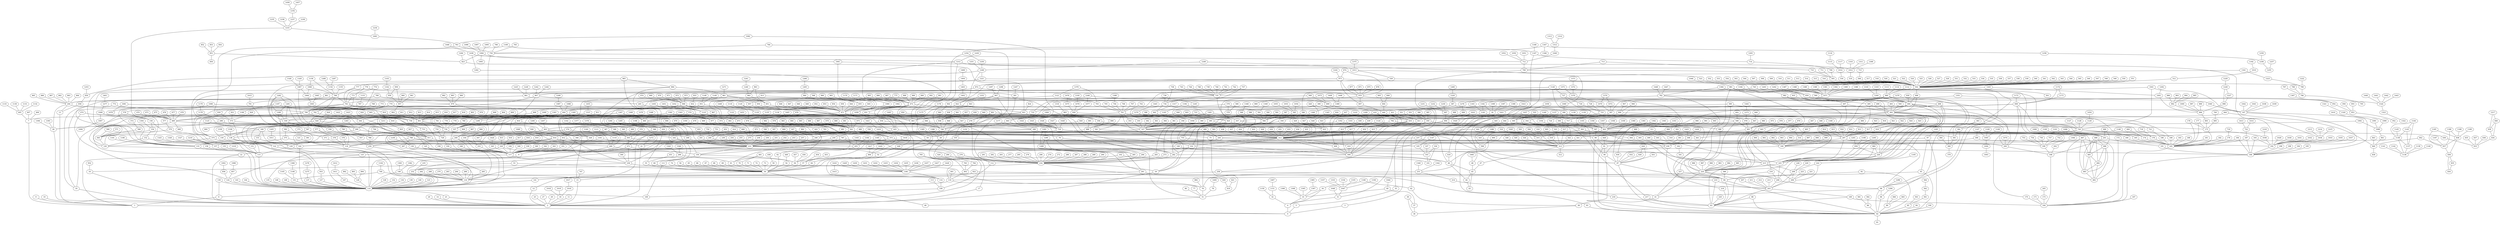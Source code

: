 /* Created by igraph 0.7.1 */
graph {
  0 [
    com=0
  ];
  1 [
    com=0
  ];
  2 [
    com=1
  ];
  3 [
    com=0
  ];
  4 [
    com=2
  ];
  5 [
    com=3
  ];
  6 [
    com=4
  ];
  7 [
    com=0
  ];
  8 [
    com=0
  ];
  9 [
    com=0
  ];
  10 [
    com=0
  ];
  11 [
    com=1
  ];
  12 [
    com=1
  ];
  13 [
    com=5
  ];
  14 [
    com=1
  ];
  15 [
    com=6
  ];
  16 [
    com=1
  ];
  17 [
    com=1
  ];
  18 [
    com=1
  ];
  19 [
    com=7
  ];
  20 [
    com=1
  ];
  21 [
    com=1
  ];
  22 [
    com=1
  ];
  23 [
    com=1
  ];
  24 [
    com=8
  ];
  25 [
    com=1
  ];
  26 [
    com=9
  ];
  27 [
    com=1
  ];
  28 [
    com=2
  ];
  29 [
    com=1
  ];
  30 [
    com=0
  ];
  31 [
    com=2
  ];
  32 [
    com=2
  ];
  33 [
    com=2
  ];
  34 [
    com=2
  ];
  35 [
    com=3
  ];
  36 [
    com=2
  ];
  37 [
    com=2
  ];
  38 [
    com=2
  ];
  39 [
    com=2
  ];
  40 [
    com=2
  ];
  41 [
    com=10
  ];
  42 [
    com=2
  ];
  43 [
    com=11
  ];
  44 [
    com=11
  ];
  45 [
    com=11
  ];
  46 [
    com=11
  ];
  47 [
    com=12
  ];
  48 [
    com=12
  ];
  49 [
    com=13
  ];
  50 [
    com=1
  ];
  51 [
    com=13
  ];
  52 [
    com=1
  ];
  53 [
    com=1
  ];
  54 [
    com=1
  ];
  55 [
    com=6
  ];
  56 [
    com=1
  ];
  57 [
    com=13
  ];
  58 [
    com=14
  ];
  59 [
    com=1
  ];
  60 [
    com=7
  ];
  61 [
    com=1
  ];
  62 [
    com=1
  ];
  63 [
    com=5
  ];
  64 [
    com=15
  ];
  65 [
    com=1
  ];
  66 [
    com=1
  ];
  67 [
    com=1
  ];
  68 [
    com=1
  ];
  69 [
    com=1
  ];
  70 [
    com=1
  ];
  71 [
    com=1
  ];
  72 [
    com=1
  ];
  73 [
    com=1
  ];
  74 [
    com=1
  ];
  75 [
    com=13
  ];
  76 [
    com=4
  ];
  77 [
    com=13
  ];
  78 [
    com=13
  ];
  79 [
    com=13
  ];
  80 [
    com=13
  ];
  81 [
    com=10
  ];
  82 [
    com=10
  ];
  83 [
    com=10
  ];
  84 [
    com=10
  ];
  85 [
    com=16
  ];
  86 [
    com=10
  ];
  87 [
    com=10
  ];
  88 [
    com=10
  ];
  89 [
    com=17
  ];
  90 [
    com=10
  ];
  91 [
    com=10
  ];
  92 [
    com=10
  ];
  93 [
    com=8
  ];
  94 [
    com=10
  ];
  95 [
    com=10
  ];
  96 [
    com=10
  ];
  97 [
    com=10
  ];
  98 [
    com=10
  ];
  99 [
    com=10
  ];
  100 [
    com=10
  ];
  101 [
    com=18
  ];
  102 [
    com=14
  ];
  103 [
    com=18
  ];
  104 [
    com=18
  ];
  105 [
    com=18
  ];
  106 [
    com=18
  ];
  107 [
    com=18
  ];
  108 [
    com=11
  ];
  109 [
    com=11
  ];
  110 [
    com=4
  ];
  111 [
    com=11
  ];
  112 [
    com=11
  ];
  113 [
    com=11
  ];
  114 [
    com=19
  ];
  115 [
    com=4
  ];
  116 [
    com=14
  ];
  117 [
    com=20
  ];
  118 [
    com=4
  ];
  119 [
    com=4
  ];
  120 [
    com=4
  ];
  121 [
    com=4
  ];
  122 [
    com=7
  ];
  123 [
    com=4
  ];
  124 [
    com=14
  ];
  125 [
    com=4
  ];
  126 [
    com=4
  ];
  127 [
    com=21
  ];
  128 [
    com=4
  ];
  129 [
    com=4
  ];
  130 [
    com=4
  ];
  131 [
    com=6
  ];
  132 [
    com=4
  ];
  133 [
    com=7
  ];
  134 [
    com=4
  ];
  135 [
    com=11
  ];
  136 [
    com=21
  ];
  137 [
    com=4
  ];
  138 [
    com=4
  ];
  139 [
    com=4
  ];
  140 [
    com=4
  ];
  141 [
    com=4
  ];
  142 [
    com=2
  ];
  143 [
    com=4
  ];
  144 [
    com=4
  ];
  145 [
    com=22
  ];
  146 [
    com=19
  ];
  147 [
    com=4
  ];
  148 [
    com=4
  ];
  149 [
    com=4
  ];
  150 [
    com=14
  ];
  151 [
    com=4
  ];
  152 [
    com=4
  ];
  153 [
    com=4
  ];
  154 [
    com=4
  ];
  155 [
    com=4
  ];
  156 [
    com=4
  ];
  157 [
    com=23
  ];
  158 [
    com=4
  ];
  159 [
    com=4
  ];
  160 [
    com=4
  ];
  161 [
    com=17
  ];
  162 [
    com=17
  ];
  163 [
    com=17
  ];
  164 [
    com=24
  ];
  165 [
    com=24
  ];
  166 [
    com=24
  ];
  167 [
    com=24
  ];
  168 [
    com=21
  ];
  169 [
    com=10
  ];
  170 [
    com=9
  ];
  171 [
    com=24
  ];
  172 [
    com=24
  ];
  173 [
    com=24
  ];
  174 [
    com=3
  ];
  175 [
    com=24
  ];
  176 [
    com=24
  ];
  177 [
    com=24
  ];
  178 [
    com=24
  ];
  179 [
    com=24
  ];
  180 [
    com=24
  ];
  181 [
    com=24
  ];
  182 [
    com=24
  ];
  183 [
    com=24
  ];
  184 [
    com=24
  ];
  185 [
    com=25
  ];
  186 [
    com=26
  ];
  187 [
    com=24
  ];
  188 [
    com=24
  ];
  189 [
    com=25
  ];
  190 [
    com=24
  ];
  191 [
    com=21
  ];
  192 [
    com=24
  ];
  193 [
    com=24
  ];
  194 [
    com=24
  ];
  195 [
    com=24
  ];
  196 [
    com=24
  ];
  197 [
    com=24
  ];
  198 [
    com=24
  ];
  199 [
    com=21
  ];
  200 [
    com=21
  ];
  201 [
    com=21
  ];
  202 [
    com=21
  ];
  203 [
    com=10
  ];
  204 [
    com=9
  ];
  205 [
    com=24
  ];
  206 [
    com=3
  ];
  207 [
    com=10
  ];
  208 [
    com=10
  ];
  209 [
    com=3
  ];
  210 [
    com=10
  ];
  211 [
    com=10
  ];
  212 [
    com=10
  ];
  213 [
    com=10
  ];
  214 [
    com=5
  ];
  215 [
    com=3
  ];
  216 [
    com=10
  ];
  217 [
    com=1
  ];
  218 [
    com=14
  ];
  219 [
    com=10
  ];
  220 [
    com=10
  ];
  221 [
    com=3
  ];
  222 [
    com=3
  ];
  223 [
    com=3
  ];
  224 [
    com=10
  ];
  225 [
    com=10
  ];
  226 [
    com=10
  ];
  227 [
    com=10
  ];
  228 [
    com=3
  ];
  229 [
    com=3
  ];
  230 [
    com=10
  ];
  231 [
    com=5
  ];
  232 [
    com=14
  ];
  233 [
    com=14
  ];
  234 [
    com=8
  ];
  235 [
    com=14
  ];
  236 [
    com=9
  ];
  237 [
    com=3
  ];
  238 [
    com=14
  ];
  239 [
    com=8
  ];
  240 [
    com=13
  ];
  241 [
    com=14
  ];
  242 [
    com=7
  ];
  243 [
    com=12
  ];
  244 [
    com=10
  ];
  245 [
    com=14
  ];
  246 [
    com=14
  ];
  247 [
    com=14
  ];
  248 [
    com=7
  ];
  249 [
    com=11
  ];
  250 [
    com=14
  ];
  251 [
    com=14
  ];
  252 [
    com=14
  ];
  253 [
    com=14
  ];
  254 [
    com=14
  ];
  255 [
    com=14
  ];
  256 [
    com=14
  ];
  257 [
    com=14
  ];
  258 [
    com=10
  ];
  259 [
    com=14
  ];
  260 [
    com=14
  ];
  261 [
    com=14
  ];
  262 [
    com=14
  ];
  263 [
    com=14
  ];
  264 [
    com=14
  ];
  265 [
    com=25
  ];
  266 [
    com=14
  ];
  267 [
    com=14
  ];
  268 [
    com=14
  ];
  269 [
    com=14
  ];
  270 [
    com=14
  ];
  271 [
    com=9
  ];
  272 [
    com=8
  ];
  273 [
    com=8
  ];
  274 [
    com=8
  ];
  275 [
    com=8
  ];
  276 [
    com=8
  ];
  277 [
    com=8
  ];
  278 [
    com=6
  ];
  279 [
    com=1
  ];
  280 [
    com=25
  ];
  281 [
    com=8
  ];
  282 [
    com=25
  ];
  283 [
    com=8
  ];
  284 [
    com=8
  ];
  285 [
    com=8
  ];
  286 [
    com=8
  ];
  287 [
    com=8
  ];
  288 [
    com=8
  ];
  289 [
    com=8
  ];
  290 [
    com=8
  ];
  291 [
    com=8
  ];
  292 [
    com=8
  ];
  293 [
    com=8
  ];
  294 [
    com=23
  ];
  295 [
    com=8
  ];
  296 [
    com=8
  ];
  297 [
    com=10
  ];
  298 [
    com=9
  ];
  299 [
    com=9
  ];
  300 [
    com=9
  ];
  301 [
    com=10
  ];
  302 [
    com=10
  ];
  303 [
    com=2
  ];
  304 [
    com=26
  ];
  305 [
    com=22
  ];
  306 [
    com=24
  ];
  307 [
    com=10
  ];
  308 [
    com=4
  ];
  309 [
    com=10
  ];
  310 [
    com=10
  ];
  311 [
    com=10
  ];
  312 [
    com=12
  ];
  313 [
    com=12
  ];
  314 [
    com=21
  ];
  315 [
    com=12
  ];
  316 [
    com=12
  ];
  317 [
    com=12
  ];
  318 [
    com=12
  ];
  319 [
    com=12
  ];
  320 [
    com=12
  ];
  321 [
    com=25
  ];
  322 [
    com=1
  ];
  323 [
    com=12
  ];
  324 [
    com=12
  ];
  325 [
    com=12
  ];
  326 [
    com=12
  ];
  327 [
    com=10
  ];
  328 [
    com=3
  ];
  329 [
    com=20
  ];
  330 [
    com=7
  ];
  331 [
    com=20
  ];
  332 [
    com=11
  ];
  333 [
    com=20
  ];
  334 [
    com=20
  ];
  335 [
    com=18
  ];
  336 [
    com=14
  ];
  337 [
    com=20
  ];
  338 [
    com=6
  ];
  339 [
    com=20
  ];
  340 [
    com=20
  ];
  341 [
    com=22
  ];
  342 [
    com=20
  ];
  343 [
    com=20
  ];
  344 [
    com=20
  ];
  345 [
    com=20
  ];
  346 [
    com=20
  ];
  347 [
    com=20
  ];
  348 [
    com=20
  ];
  349 [
    com=20
  ];
  350 [
    com=10
  ];
  351 [
    com=10
  ];
  352 [
    com=10
  ];
  353 [
    com=22
  ];
  354 [
    com=10
  ];
  355 [
    com=0
  ];
  356 [
    com=5
  ];
  357 [
    com=10
  ];
  358 [
    com=3
  ];
  359 [
    com=10
  ];
  360 [
    com=27
  ];
  361 [
    com=10
  ];
  362 [
    com=10
  ];
  363 [
    com=10
  ];
  364 [
    com=10
  ];
  365 [
    com=2
  ];
  366 [
    com=27
  ];
  367 [
    com=14
  ];
  368 [
    com=2
  ];
  369 [
    com=2
  ];
  370 [
    com=2
  ];
  371 [
    com=4
  ];
  372 [
    com=4
  ];
  373 [
    com=4
  ];
  374 [
    com=4
  ];
  375 [
    com=7
  ];
  376 [
    com=4
  ];
  377 [
    com=4
  ];
  378 [
    com=4
  ];
  379 [
    com=19
  ];
  380 [
    com=19
  ];
  381 [
    com=19
  ];
  382 [
    com=19
  ];
  383 [
    com=19
  ];
  384 [
    com=19
  ];
  385 [
    com=10
  ];
  386 [
    com=10
  ];
  387 [
    com=10
  ];
  388 [
    com=10
  ];
  389 [
    com=10
  ];
  390 [
    com=10
  ];
  391 [
    com=7
  ];
  392 [
    com=7
  ];
  393 [
    com=3
  ];
  394 [
    com=3
  ];
  395 [
    com=3
  ];
  396 [
    com=3
  ];
  397 [
    com=3
  ];
  398 [
    com=3
  ];
  399 [
    com=3
  ];
  400 [
    com=3
  ];
  401 [
    com=4
  ];
  402 [
    com=4
  ];
  403 [
    com=4
  ];
  404 [
    com=20
  ];
  405 [
    com=0
  ];
  406 [
    com=0
  ];
  407 [
    com=0
  ];
  408 [
    com=11
  ];
  409 [
    com=11
  ];
  410 [
    com=11
  ];
  411 [
    com=11
  ];
  412 [
    com=11
  ];
  413 [
    com=11
  ];
  414 [
    com=11
  ];
  415 [
    com=11
  ];
  416 [
    com=11
  ];
  417 [
    com=11
  ];
  418 [
    com=21
  ];
  419 [
    com=11
  ];
  420 [
    com=11
  ];
  421 [
    com=11
  ];
  422 [
    com=11
  ];
  423 [
    com=11
  ];
  424 [
    com=28
  ];
  425 [
    com=1
  ];
  426 [
    com=11
  ];
  427 [
    com=11
  ];
  428 [
    com=11
  ];
  429 [
    com=11
  ];
  430 [
    com=11
  ];
  431 [
    com=11
  ];
  432 [
    com=12
  ];
  433 [
    com=11
  ];
  434 [
    com=11
  ];
  435 [
    com=11
  ];
  436 [
    com=11
  ];
  437 [
    com=11
  ];
  438 [
    com=11
  ];
  439 [
    com=11
  ];
  440 [
    com=21
  ];
  441 [
    com=13
  ];
  442 [
    com=13
  ];
  443 [
    com=13
  ];
  444 [
    com=13
  ];
  445 [
    com=13
  ];
  446 [
    com=13
  ];
  447 [
    com=13
  ];
  448 [
    com=1
  ];
  449 [
    com=1
  ];
  450 [
    com=6
  ];
  451 [
    com=6
  ];
  452 [
    com=13
  ];
  453 [
    com=13
  ];
  454 [
    com=13
  ];
  455 [
    com=14
  ];
  456 [
    com=14
  ];
  457 [
    com=14
  ];
  458 [
    com=1
  ];
  459 [
    com=7
  ];
  460 [
    com=1
  ];
  461 [
    com=1
  ];
  462 [
    com=1
  ];
  463 [
    com=5
  ];
  464 [
    com=15
  ];
  465 [
    com=21
  ];
  466 [
    com=21
  ];
  467 [
    com=21
  ];
  468 [
    com=1
  ];
  469 [
    com=1
  ];
  470 [
    com=1
  ];
  471 [
    com=1
  ];
  472 [
    com=1
  ];
  473 [
    com=1
  ];
  474 [
    com=14
  ];
  475 [
    com=1
  ];
  476 [
    com=1
  ];
  477 [
    com=1
  ];
  478 [
    com=1
  ];
  479 [
    com=4
  ];
  480 [
    com=4
  ];
  481 [
    com=4
  ];
  482 [
    com=27
  ];
  483 [
    com=27
  ];
  484 [
    com=27
  ];
  485 [
    com=27
  ];
  486 [
    com=27
  ];
  487 [
    com=27
  ];
  488 [
    com=27
  ];
  489 [
    com=10
  ];
  490 [
    com=27
  ];
  491 [
    com=27
  ];
  492 [
    com=10
  ];
  493 [
    com=10
  ];
  494 [
    com=10
  ];
  495 [
    com=24
  ];
  496 [
    com=10
  ];
  497 [
    com=10
  ];
  498 [
    com=10
  ];
  499 [
    com=21
  ];
  500 [
    com=10
  ];
  501 [
    com=19
  ];
  502 [
    com=19
  ];
  503 [
    com=19
  ];
  504 [
    com=19
  ];
  505 [
    com=2
  ];
  506 [
    com=19
  ];
  507 [
    com=19
  ];
  508 [
    com=19
  ];
  509 [
    com=19
  ];
  510 [
    com=19
  ];
  511 [
    com=19
  ];
  512 [
    com=19
  ];
  513 [
    com=19
  ];
  514 [
    com=19
  ];
  515 [
    com=19
  ];
  516 [
    com=19
  ];
  517 [
    com=19
  ];
  518 [
    com=19
  ];
  519 [
    com=5
  ];
  520 [
    com=19
  ];
  521 [
    com=19
  ];
  522 [
    com=19
  ];
  523 [
    com=19
  ];
  524 [
    com=19
  ];
  525 [
    com=19
  ];
  526 [
    com=19
  ];
  527 [
    com=19
  ];
  528 [
    com=19
  ];
  529 [
    com=19
  ];
  530 [
    com=19
  ];
  531 [
    com=19
  ];
  532 [
    com=19
  ];
  533 [
    com=19
  ];
  534 [
    com=19
  ];
  535 [
    com=19
  ];
  536 [
    com=19
  ];
  537 [
    com=19
  ];
  538 [
    com=19
  ];
  539 [
    com=19
  ];
  540 [
    com=19
  ];
  541 [
    com=19
  ];
  542 [
    com=19
  ];
  543 [
    com=19
  ];
  544 [
    com=19
  ];
  545 [
    com=19
  ];
  546 [
    com=19
  ];
  547 [
    com=19
  ];
  548 [
    com=19
  ];
  549 [
    com=19
  ];
  550 [
    com=19
  ];
  551 [
    com=19
  ];
  552 [
    com=19
  ];
  553 [
    com=19
  ];
  554 [
    com=19
  ];
  555 [
    com=13
  ];
  556 [
    com=13
  ];
  557 [
    com=9
  ];
  558 [
    com=9
  ];
  559 [
    com=9
  ];
  560 [
    com=10
  ];
  561 [
    com=16
  ];
  562 [
    com=16
  ];
  563 [
    com=16
  ];
  564 [
    com=16
  ];
  565 [
    com=4
  ];
  566 [
    com=5
  ];
  567 [
    com=7
  ];
  568 [
    com=4
  ];
  569 [
    com=4
  ];
  570 [
    com=4
  ];
  571 [
    com=4
  ];
  572 [
    com=5
  ];
  573 [
    com=7
  ];
  574 [
    com=7
  ];
  575 [
    com=7
  ];
  576 [
    com=4
  ];
  577 [
    com=4
  ];
  578 [
    com=24
  ];
  579 [
    com=24
  ];
  580 [
    com=24
  ];
  581 [
    com=10
  ];
  582 [
    com=10
  ];
  583 [
    com=28
  ];
  584 [
    com=28
  ];
  585 [
    com=28
  ];
  586 [
    com=10
  ];
  587 [
    com=28
  ];
  588 [
    com=28
  ];
  589 [
    com=28
  ];
  590 [
    com=28
  ];
  591 [
    com=28
  ];
  592 [
    com=28
  ];
  593 [
    com=12
  ];
  594 [
    com=12
  ];
  595 [
    com=12
  ];
  596 [
    com=14
  ];
  597 [
    com=14
  ];
  598 [
    com=27
  ];
  599 [
    com=27
  ];
  600 [
    com=27
  ];
  601 [
    com=6
  ];
  602 [
    com=27
  ];
  603 [
    com=17
  ];
  604 [
    com=21
  ];
  605 [
    com=21
  ];
  606 [
    com=21
  ];
  607 [
    com=21
  ];
  608 [
    com=21
  ];
  609 [
    com=21
  ];
  610 [
    com=20
  ];
  611 [
    com=26
  ];
  612 [
    com=20
  ];
  613 [
    com=1
  ];
  614 [
    com=12
  ];
  615 [
    com=20
  ];
  616 [
    com=20
  ];
  617 [
    com=20
  ];
  618 [
    com=20
  ];
  619 [
    com=4
  ];
  620 [
    com=4
  ];
  621 [
    com=4
  ];
  622 [
    com=4
  ];
  623 [
    com=11
  ];
  624 [
    com=11
  ];
  625 [
    com=8
  ];
  626 [
    com=11
  ];
  627 [
    com=11
  ];
  628 [
    com=10
  ];
  629 [
    com=10
  ];
  630 [
    com=21
  ];
  631 [
    com=10
  ];
  632 [
    com=10
  ];
  633 [
    com=20
  ];
  634 [
    com=20
  ];
  635 [
    com=20
  ];
  636 [
    com=20
  ];
  637 [
    com=20
  ];
  638 [
    com=20
  ];
  639 [
    com=20
  ];
  640 [
    com=20
  ];
  641 [
    com=20
  ];
  642 [
    com=8
  ];
  643 [
    com=8
  ];
  644 [
    com=1
  ];
  645 [
    com=1
  ];
  646 [
    com=1
  ];
  647 [
    com=1
  ];
  648 [
    com=1
  ];
  649 [
    com=1
  ];
  650 [
    com=1
  ];
  651 [
    com=1
  ];
  652 [
    com=1
  ];
  653 [
    com=1
  ];
  654 [
    com=1
  ];
  655 [
    com=1
  ];
  656 [
    com=1
  ];
  657 [
    com=26
  ];
  658 [
    com=5
  ];
  659 [
    com=5
  ];
  660 [
    com=10
  ];
  661 [
    com=1
  ];
  662 [
    com=9
  ];
  663 [
    com=9
  ];
  664 [
    com=9
  ];
  665 [
    com=9
  ];
  666 [
    com=9
  ];
  667 [
    com=9
  ];
  668 [
    com=8
  ];
  669 [
    com=8
  ];
  670 [
    com=8
  ];
  671 [
    com=8
  ];
  672 [
    com=22
  ];
  673 [
    com=2
  ];
  674 [
    com=29
  ];
  675 [
    com=29
  ];
  676 [
    com=1
  ];
  677 [
    com=20
  ];
  678 [
    com=20
  ];
  679 [
    com=20
  ];
  680 [
    com=20
  ];
  681 [
    com=20
  ];
  682 [
    com=20
  ];
  683 [
    com=20
  ];
  684 [
    com=20
  ];
  685 [
    com=20
  ];
  686 [
    com=20
  ];
  687 [
    com=20
  ];
  688 [
    com=26
  ];
  689 [
    com=26
  ];
  690 [
    com=26
  ];
  691 [
    com=26
  ];
  692 [
    com=26
  ];
  693 [
    com=24
  ];
  694 [
    com=12
  ];
  695 [
    com=24
  ];
  696 [
    com=26
  ];
  697 [
    com=12
  ];
  698 [
    com=12
  ];
  699 [
    com=12
  ];
  700 [
    com=24
  ];
  701 [
    com=22
  ];
  702 [
    com=22
  ];
  703 [
    com=22
  ];
  704 [
    com=22
  ];
  705 [
    com=22
  ];
  706 [
    com=22
  ];
  707 [
    com=22
  ];
  708 [
    com=2
  ];
  709 [
    com=2
  ];
  710 [
    com=2
  ];
  711 [
    com=2
  ];
  712 [
    com=18
  ];
  713 [
    com=2
  ];
  714 [
    com=2
  ];
  715 [
    com=19
  ];
  716 [
    com=20
  ];
  717 [
    com=24
  ];
  718 [
    com=24
  ];
  719 [
    com=24
  ];
  720 [
    com=25
  ];
  721 [
    com=26
  ];
  722 [
    com=24
  ];
  723 [
    com=25
  ];
  724 [
    com=1
  ];
  725 [
    com=1
  ];
  726 [
    com=1
  ];
  727 [
    com=1
  ];
  728 [
    com=1
  ];
  729 [
    com=7
  ];
  730 [
    com=7
  ];
  731 [
    com=7
  ];
  732 [
    com=7
  ];
  733 [
    com=8
  ];
  734 [
    com=8
  ];
  735 [
    com=8
  ];
  736 [
    com=8
  ];
  737 [
    com=8
  ];
  738 [
    com=8
  ];
  739 [
    com=8
  ];
  740 [
    com=8
  ];
  741 [
    com=8
  ];
  742 [
    com=8
  ];
  743 [
    com=8
  ];
  744 [
    com=8
  ];
  745 [
    com=21
  ];
  746 [
    com=8
  ];
  747 [
    com=6
  ];
  748 [
    com=21
  ];
  749 [
    com=6
  ];
  750 [
    com=13
  ];
  751 [
    com=13
  ];
  752 [
    com=21
  ];
  753 [
    com=21
  ];
  754 [
    com=21
  ];
  755 [
    com=21
  ];
  756 [
    com=21
  ];
  757 [
    com=21
  ];
  758 [
    com=7
  ];
  759 [
    com=18
  ];
  760 [
    com=7
  ];
  761 [
    com=7
  ];
  762 [
    com=7
  ];
  763 [
    com=23
  ];
  764 [
    com=18
  ];
  765 [
    com=18
  ];
  766 [
    com=18
  ];
  767 [
    com=7
  ];
  768 [
    com=7
  ];
  769 [
    com=7
  ];
  770 [
    com=7
  ];
  771 [
    com=7
  ];
  772 [
    com=7
  ];
  773 [
    com=7
  ];
  774 [
    com=7
  ];
  775 [
    com=21
  ];
  776 [
    com=7
  ];
  777 [
    com=7
  ];
  778 [
    com=7
  ];
  779 [
    com=7
  ];
  780 [
    com=7
  ];
  781 [
    com=7
  ];
  782 [
    com=10
  ];
  783 [
    com=4
  ];
  784 [
    com=4
  ];
  785 [
    com=4
  ];
  786 [
    com=25
  ];
  787 [
    com=14
  ];
  788 [
    com=14
  ];
  789 [
    com=14
  ];
  790 [
    com=25
  ];
  791 [
    com=25
  ];
  792 [
    com=25
  ];
  793 [
    com=14
  ];
  794 [
    com=14
  ];
  795 [
    com=5
  ];
  796 [
    com=5
  ];
  797 [
    com=5
  ];
  798 [
    com=5
  ];
  799 [
    com=5
  ];
  800 [
    com=6
  ];
  801 [
    com=6
  ];
  802 [
    com=6
  ];
  803 [
    com=6
  ];
  804 [
    com=2
  ];
  805 [
    com=6
  ];
  806 [
    com=29
  ];
  807 [
    com=26
  ];
  808 [
    com=6
  ];
  809 [
    com=6
  ];
  810 [
    com=6
  ];
  811 [
    com=6
  ];
  812 [
    com=6
  ];
  813 [
    com=6
  ];
  814 [
    com=6
  ];
  815 [
    com=6
  ];
  816 [
    com=6
  ];
  817 [
    com=6
  ];
  818 [
    com=6
  ];
  819 [
    com=7
  ];
  820 [
    com=7
  ];
  821 [
    com=5
  ];
  822 [
    com=5
  ];
  823 [
    com=5
  ];
  824 [
    com=5
  ];
  825 [
    com=26
  ];
  826 [
    com=26
  ];
  827 [
    com=26
  ];
  828 [
    com=26
  ];
  829 [
    com=7
  ];
  830 [
    com=7
  ];
  831 [
    com=7
  ];
  832 [
    com=7
  ];
  833 [
    com=7
  ];
  834 [
    com=29
  ];
  835 [
    com=29
  ];
  836 [
    com=29
  ];
  837 [
    com=29
  ];
  838 [
    com=29
  ];
  839 [
    com=29
  ];
  840 [
    com=29
  ];
  841 [
    com=29
  ];
  842 [
    com=29
  ];
  843 [
    com=29
  ];
  844 [
    com=29
  ];
  845 [
    com=17
  ];
  846 [
    com=17
  ];
  847 [
    com=17
  ];
  848 [
    com=17
  ];
  849 [
    com=17
  ];
  850 [
    com=5
  ];
  851 [
    com=5
  ];
  852 [
    com=5
  ];
  853 [
    com=5
  ];
  854 [
    com=5
  ];
  855 [
    com=14
  ];
  856 [
    com=14
  ];
  857 [
    com=14
  ];
  858 [
    com=10
  ];
  859 [
    com=10
  ];
  860 [
    com=10
  ];
  861 [
    com=1
  ];
  862 [
    com=14
  ];
  863 [
    com=26
  ];
  864 [
    com=7
  ];
  865 [
    com=7
  ];
  866 [
    com=11
  ];
  867 [
    com=11
  ];
  868 [
    com=14
  ];
  869 [
    com=21
  ];
  870 [
    com=21
  ];
  871 [
    com=21
  ];
  872 [
    com=21
  ];
  873 [
    com=21
  ];
  874 [
    com=21
  ];
  875 [
    com=21
  ];
  876 [
    com=21
  ];
  877 [
    com=21
  ];
  878 [
    com=25
  ];
  879 [
    com=25
  ];
  880 [
    com=25
  ];
  881 [
    com=25
  ];
  882 [
    com=25
  ];
  883 [
    com=25
  ];
  884 [
    com=4
  ];
  885 [
    com=1
  ];
  886 [
    com=1
  ];
  887 [
    com=1
  ];
  888 [
    com=1
  ];
  889 [
    com=1
  ];
  890 [
    com=1
  ];
  891 [
    com=1
  ];
  892 [
    com=4
  ];
  893 [
    com=4
  ];
  894 [
    com=4
  ];
  895 [
    com=12
  ];
  896 [
    com=14
  ];
  897 [
    com=24
  ];
  898 [
    com=24
  ];
  899 [
    com=24
  ];
  900 [
    com=24
  ];
  901 [
    com=24
  ];
  902 [
    com=24
  ];
  903 [
    com=24
  ];
  904 [
    com=24
  ];
  905 [
    com=24
  ];
  906 [
    com=24
  ];
  907 [
    com=24
  ];
  908 [
    com=24
  ];
  909 [
    com=7
  ];
  910 [
    com=7
  ];
  911 [
    com=7
  ];
  912 [
    com=10
  ];
  913 [
    com=10
  ];
  914 [
    com=10
  ];
  915 [
    com=10
  ];
  916 [
    com=10
  ];
  917 [
    com=4
  ];
  918 [
    com=10
  ];
  919 [
    com=27
  ];
  920 [
    com=4
  ];
  921 [
    com=4
  ];
  922 [
    com=4
  ];
  923 [
    com=4
  ];
  924 [
    com=10
  ];
  925 [
    com=10
  ];
  926 [
    com=27
  ];
  927 [
    com=20
  ];
  928 [
    com=20
  ];
  929 [
    com=10
  ];
  930 [
    com=10
  ];
  931 [
    com=10
  ];
  932 [
    com=1
  ];
  933 [
    com=21
  ];
  934 [
    com=21
  ];
  935 [
    com=24
  ];
  936 [
    com=30
  ];
  937 [
    com=30
  ];
  938 [
    com=30
  ];
  939 [
    com=30
  ];
  940 [
    com=30
  ];
  941 [
    com=30
  ];
  942 [
    com=30
  ];
  943 [
    com=30
  ];
  944 [
    com=30
  ];
  945 [
    com=23
  ];
  946 [
    com=25
  ];
  947 [
    com=21
  ];
  948 [
    com=21
  ];
  949 [
    com=21
  ];
  950 [
    com=6
  ];
  951 [
    com=6
  ];
  952 [
    com=12
  ];
  953 [
    com=12
  ];
  954 [
    com=12
  ];
  955 [
    com=12
  ];
  956 [
    com=12
  ];
  957 [
    com=6
  ];
  958 [
    com=6
  ];
  959 [
    com=6
  ];
  960 [
    com=6
  ];
  961 [
    com=6
  ];
  962 [
    com=1
  ];
  963 [
    com=1
  ];
  964 [
    com=1
  ];
  965 [
    com=1
  ];
  966 [
    com=1
  ];
  967 [
    com=29
  ];
  968 [
    com=29
  ];
  969 [
    com=29
  ];
  970 [
    com=29
  ];
  971 [
    com=29
  ];
  972 [
    com=29
  ];
  973 [
    com=29
  ];
  974 [
    com=29
  ];
  975 [
    com=27
  ];
  976 [
    com=27
  ];
  977 [
    com=27
  ];
  978 [
    com=27
  ];
  979 [
    com=27
  ];
  980 [
    com=27
  ];
  981 [
    com=10
  ];
  982 [
    com=10
  ];
  983 [
    com=10
  ];
  984 [
    com=10
  ];
  985 [
    com=10
  ];
  986 [
    com=10
  ];
  987 [
    com=10
  ];
  988 [
    com=10
  ];
  989 [
    com=22
  ];
  990 [
    com=22
  ];
  991 [
    com=22
  ];
  992 [
    com=26
  ];
  993 [
    com=26
  ];
  994 [
    com=26
  ];
  995 [
    com=26
  ];
  996 [
    com=26
  ];
  997 [
    com=26
  ];
  998 [
    com=26
  ];
  999 [
    com=26
  ];
  1000 [
    com=26
  ];
  1001 [
    com=26
  ];
  1002 [
    com=14
  ];
  1003 [
    com=24
  ];
  1004 [
    com=24
  ];
  1005 [
    com=24
  ];
  1006 [
    com=25
  ];
  1007 [
    com=25
  ];
  1008 [
    com=25
  ];
  1009 [
    com=7
  ];
  1010 [
    com=19
  ];
  1011 [
    com=4
  ];
  1012 [
    com=5
  ];
  1013 [
    com=19
  ];
  1014 [
    com=19
  ];
  1015 [
    com=25
  ];
  1016 [
    com=1
  ];
  1017 [
    com=1
  ];
  1018 [
    com=1
  ];
  1019 [
    com=1
  ];
  1020 [
    com=11
  ];
  1021 [
    com=11
  ];
  1022 [
    com=11
  ];
  1023 [
    com=11
  ];
  1024 [
    com=20
  ];
  1025 [
    com=20
  ];
  1026 [
    com=20
  ];
  1027 [
    com=20
  ];
  1028 [
    com=20
  ];
  1029 [
    com=24
  ];
  1030 [
    com=24
  ];
  1031 [
    com=24
  ];
  1032 [
    com=24
  ];
  1033 [
    com=24
  ];
  1034 [
    com=5
  ];
  1035 [
    com=24
  ];
  1036 [
    com=18
  ];
  1037 [
    com=24
  ];
  1038 [
    com=24
  ];
  1039 [
    com=24
  ];
  1040 [
    com=24
  ];
  1041 [
    com=26
  ];
  1042 [
    com=24
  ];
  1043 [
    com=24
  ];
  1044 [
    com=2
  ];
  1045 [
    com=10
  ];
  1046 [
    com=10
  ];
  1047 [
    com=2
  ];
  1048 [
    com=2
  ];
  1049 [
    com=18
  ];
  1050 [
    com=18
  ];
  1051 [
    com=18
  ];
  1052 [
    com=18
  ];
  1053 [
    com=28
  ];
  1054 [
    com=28
  ];
  1055 [
    com=28
  ];
  1056 [
    com=12
  ];
  1057 [
    com=12
  ];
  1058 [
    com=12
  ];
  1059 [
    com=12
  ];
  1060 [
    com=12
  ];
  1061 [
    com=12
  ];
  1062 [
    com=12
  ];
  1063 [
    com=9
  ];
  1064 [
    com=9
  ];
  1065 [
    com=9
  ];
  1066 [
    com=7
  ];
  1067 [
    com=9
  ];
  1068 [
    com=12
  ];
  1069 [
    com=5
  ];
  1070 [
    com=3
  ];
  1071 [
    com=3
  ];
  1072 [
    com=3
  ];
  1073 [
    com=21
  ];
  1074 [
    com=21
  ];
  1075 [
    com=27
  ];
  1076 [
    com=27
  ];
  1077 [
    com=27
  ];
  1078 [
    com=27
  ];
  1079 [
    com=6
  ];
  1080 [
    com=6
  ];
  1081 [
    com=6
  ];
  1082 [
    com=23
  ];
  1083 [
    com=23
  ];
  1084 [
    com=23
  ];
  1085 [
    com=12
  ];
  1086 [
    com=14
  ];
  1087 [
    com=20
  ];
  1088 [
    com=20
  ];
  1089 [
    com=29
  ];
  1090 [
    com=29
  ];
  1091 [
    com=29
  ];
  1092 [
    com=29
  ];
  1093 [
    com=5
  ];
  1094 [
    com=5
  ];
  1095 [
    com=5
  ];
  1096 [
    com=5
  ];
  1097 [
    com=5
  ];
  1098 [
    com=21
  ];
  1099 [
    com=21
  ];
  1100 [
    com=21
  ];
  1101 [
    com=21
  ];
  1102 [
    com=6
  ];
  1103 [
    com=6
  ];
  1104 [
    com=6
  ];
  1105 [
    com=6
  ];
  1106 [
    com=6
  ];
  1107 [
    com=24
  ];
  1108 [
    com=24
  ];
  1109 [
    com=24
  ];
  1110 [
    com=14
  ];
  1111 [
    com=14
  ];
  1112 [
    com=10
  ];
  1113 [
    com=10
  ];
  1114 [
    com=10
  ];
  1115 [
    com=19
  ];
  1116 [
    com=19
  ];
  1117 [
    com=19
  ];
  1118 [
    com=2
  ];
  1119 [
    com=2
  ];
  1120 [
    com=2
  ];
  1121 [
    com=22
  ];
  1122 [
    com=22
  ];
  1123 [
    com=22
  ];
  1124 [
    com=4
  ];
  1125 [
    com=4
  ];
  1126 [
    com=1
  ];
  1127 [
    com=25
  ];
  1128 [
    com=25
  ];
  1129 [
    com=25
  ];
  1130 [
    com=0
  ];
  1131 [
    com=0
  ];
  1132 [
    com=0
  ];
  1133 [
    com=0
  ];
  1134 [
    com=29
  ];
  1135 [
    com=29
  ];
  1136 [
    com=23
  ];
  1137 [
    com=23
  ];
  1138 [
    com=23
  ];
  1139 [
    com=23
  ];
  1140 [
    com=23
  ];
  1141 [
    com=23
  ];
  1142 [
    com=23
  ];
  1143 [
    com=23
  ];
  1144 [
    com=23
  ];
  1145 [
    com=23
  ];
  1146 [
    com=18
  ];
  1147 [
    com=18
  ];
  1148 [
    com=6
  ];
  1149 [
    com=6
  ];
  1150 [
    com=2
  ];
  1151 [
    com=2
  ];
  1152 [
    com=18
  ];
  1153 [
    com=7
  ];
  1154 [
    com=7
  ];
  1155 [
    com=7
  ];
  1156 [
    com=7
  ];
  1157 [
    com=12
  ];
  1158 [
    com=12
  ];
  1159 [
    com=12
  ];
  1160 [
    com=12
  ];
  1161 [
    com=14
  ];
  1162 [
    com=14
  ];
  1163 [
    com=14
  ];
  1164 [
    com=14
  ];
  1165 [
    com=14
  ];
  1166 [
    com=2
  ];
  1167 [
    com=2
  ];
  1168 [
    com=2
  ];
  1169 [
    com=2
  ];
  1170 [
    com=12
  ];
  1171 [
    com=12
  ];
  1172 [
    com=21
  ];
  1173 [
    com=21
  ];
  1174 [
    com=21
  ];
  1175 [
    com=25
  ];
  1176 [
    com=25
  ];
  1177 [
    com=25
  ];
  1178 [
    com=9
  ];
  1179 [
    com=9
  ];
  1180 [
    com=0
  ];
  1181 [
    com=0
  ];
  1182 [
    com=0
  ];
  1183 [
    com=0
  ];
  1184 [
    com=10
  ];
  1185 [
    com=29
  ];
  1186 [
    com=29
  ];
  1187 [
    com=29
  ];
  1188 [
    com=29
  ];
  1189 [
    com=29
  ];
  1190 [
    com=7
  ];
  1191 [
    com=7
  ];
  1192 [
    com=19
  ];
  1193 [
    com=28
  ];
  1194 [
    com=28
  ];
  1195 [
    com=3
  ];
  1196 [
    com=6
  ];
  1197 [
    com=6
  ];
  1198 [
    com=7
  ];
  1199 [
    com=10
  ];
  1200 [
    com=10
  ];
  1201 [
    com=10
  ];
  1202 [
    com=10
  ];
  1203 [
    com=10
  ];
  1204 [
    com=10
  ];
  1205 [
    com=4
  ];
  1206 [
    com=4
  ];
  1207 [
    com=4
  ];
  1208 [
    com=20
  ];
  1209 [
    com=11
  ];
  1210 [
    com=11
  ];
  1211 [
    com=26
  ];
  1212 [
    com=5
  ];
  1213 [
    com=5
  ];
  1214 [
    com=5
  ];
  1215 [
    com=5
  ];
  1216 [
    com=18
  ];
  1217 [
    com=20
  ];
  1218 [
    com=23
  ];
  1219 [
    com=23
  ];
  1220 [
    com=10
  ];
  1221 [
    com=5
  ];
  1222 [
    com=5
  ];
  1223 [
    com=5
  ];
  1224 [
    com=21
  ];
  1225 [
    com=1
  ];
  1226 [
    com=1
  ];
  1227 [
    com=26
  ];
  1228 [
    com=26
  ];
  1229 [
    com=26
  ];
  1230 [
    com=12
  ];
  1231 [
    com=12
  ];
  1232 [
    com=12
  ];
  1233 [
    com=23
  ];
  1234 [
    com=23
  ];
  1235 [
    com=23
  ];
  1236 [
    com=23
  ];
  1237 [
    com=23
  ];
  1238 [
    com=23
  ];
  1239 [
    com=21
  ];
  1240 [
    com=1
  ];
  1241 [
    com=1
  ];
  1242 [
    com=26
  ];
  1243 [
    com=26
  ];
  1244 [
    com=26
  ];
  1245 [
    com=27
  ];
  1246 [
    com=27
  ];
  1247 [
    com=8
  ];
  1248 [
    com=5
  ];
  1249 [
    com=5
  ];
  1250 [
    com=5
  ];
  1251 [
    com=5
  ];
  1252 [
    com=5
  ];
  1253 [
    com=5
  ];
  1254 [
    com=5
  ];
  1255 [
    com=5
  ];
  1256 [
    com=5
  ];
  1257 [
    com=5
  ];
  1258 [
    com=5
  ];
  1259 [
    com=5
  ];
  1260 [
    com=10
  ];
  1261 [
    com=5
  ];
  1262 [
    com=5
  ];
  1263 [
    com=5
  ];
  1264 [
    com=5
  ];
  1265 [
    com=1
  ];
  1266 [
    com=1
  ];
  1267 [
    com=1
  ];
  1268 [
    com=1
  ];
  1269 [
    com=1
  ];
  1270 [
    com=1
  ];
  1271 [
    com=1
  ];
  1272 [
    com=1
  ];
  1273 [
    com=27
  ];
  1274 [
    com=27
  ];
  1275 [
    com=4
  ];
  1276 [
    com=4
  ];
  1277 [
    com=25
  ];
  1278 [
    com=12
  ];
  1279 [
    com=12
  ];
  1280 [
    com=9
  ];
  1281 [
    com=9
  ];
  1282 [
    com=9
  ];
  1283 [
    com=9
  ];
  1284 [
    com=6
  ];
  1285 [
    com=6
  ];
  1286 [
    com=12
  ];
  1287 [
    com=7
  ];
  1288 [
    com=7
  ];
  1289 [
    com=8
  ];
  1290 [
    com=8
  ];
  1291 [
    com=8
  ];
  1292 [
    com=26
  ];
  1293 [
    com=2
  ];
  1294 [
    com=10
  ];
  1295 [
    com=10
  ];
  1296 [
    com=10
  ];
  1297 [
    com=21
  ];
  1298 [
    com=21
  ];
  1299 [
    com=20
  ];
  1300 [
    com=20
  ];
  1301 [
    com=20
  ];
  1302 [
    com=20
  ];
  1303 [
    com=20
  ];
  1304 [
    com=4
  ];
  1305 [
    com=2
  ];
  1306 [
    com=2
  ];
  1307 [
    com=2
  ];
  1308 [
    com=2
  ];
  1309 [
    com=5
  ];
  1310 [
    com=5
  ];
  1311 [
    com=5
  ];
  1312 [
    com=18
  ];
  1313 [
    com=18
  ];
  1314 [
    com=18
  ];
  1315 [
    com=5
  ];
  1316 [
    com=26
  ];
  1317 [
    com=8
  ];
  1318 [
    com=10
  ];
  1319 [
    com=10
  ];
  1320 [
    com=29
  ];
  1321 [
    com=29
  ];
  1322 [
    com=0
  ];
  1323 [
    com=0
  ];
  1324 [
    com=0
  ];
  1325 [
    com=23
  ];
  1326 [
    com=23
  ];
  1327 [
    com=23
  ];
  1328 [
    com=9
  ];
  1329 [
    com=9
  ];
  1330 [
    com=27
  ];
  1331 [
    com=10
  ];
  1332 [
    com=14
  ];
  1333 [
    com=2
  ];
  1334 [
    com=2
  ];
  1335 [
    com=2
  ];
  1336 [
    com=2
  ];
  1337 [
    com=2
  ];
  1338 [
    com=4
  ];
  1339 [
    com=4
  ];
  1340 [
    com=5
  ];
  1341 [
    com=5
  ];
  1342 [
    com=5
  ];
  1343 [
    com=14
  ];
  1344 [
    com=14
  ];
  1345 [
    com=11
  ];
  1346 [
    com=5
  ];
  1347 [
    com=5
  ];
  1348 [
    com=28
  ];
  1349 [
    com=28
  ];
  1350 [
    com=4
  ];
  1351 [
    com=0
  ];
  1352 [
    com=2
  ];
  1353 [
    com=17
  ];
  1354 [
    com=17
  ];
  1355 [
    com=17
  ];
  1356 [
    com=17
  ];
  1357 [
    com=17
  ];
  1358 [
    com=17
  ];
  1359 [
    com=17
  ];
  1360 [
    com=17
  ];
  1361 [
    com=17
  ];
  1362 [
    com=17
  ];
  1363 [
    com=17
  ];
  1364 [
    com=21
  ];
  1365 [
    com=2
  ];
  1366 [
    com=6
  ];
  1367 [
    com=12
  ];
  1368 [
    com=10
  ];
  1369 [
    com=10
  ];
  1370 [
    com=3
  ];
  1371 [
    com=3
  ];
  1372 [
    com=3
  ];
  1373 [
    com=3
  ];
  1374 [
    com=3
  ];
  1375 [
    com=19
  ];
  1376 [
    com=23
  ];
  1377 [
    com=2
  ];
  1378 [
    com=2
  ];
  1379 [
    com=22
  ];
  1380 [
    com=22
  ];
  1381 [
    com=31
  ];
  1382 [
    com=19
  ];
  1383 [
    com=19
  ];
  1384 [
    com=10
  ];
  1385 [
    com=3
  ];
  1386 [
    com=3
  ];
  1387 [
    com=3
  ];
  1388 [
    com=3
  ];
  1389 [
    com=3
  ];
  1390 [
    com=3
  ];
  1391 [
    com=3
  ];
  1392 [
    com=3
  ];
  1393 [
    com=9
  ];
  1394 [
    com=9
  ];
  1395 [
    com=2
  ];
  1396 [
    com=2
  ];
  1397 [
    com=0
  ];
  1398 [
    com=0
  ];
  1399 [
    com=0
  ];
  1400 [
    com=13
  ];
  1401 [
    com=25
  ];
  1402 [
    com=30
  ];
  1403 [
    com=30
  ];
  1404 [
    com=30
  ];
  1405 [
    com=20
  ];
  1406 [
    com=30
  ];
  1407 [
    com=2
  ];
  1408 [
    com=10
  ];
  1409 [
    com=10
  ];
  1410 [
    com=29
  ];
  1411 [
    com=4
  ];
  1412 [
    com=4
  ];
  1413 [
    com=24
  ];
  1414 [
    com=24
  ];
  1415 [
    com=31
  ];
  1416 [
    com=31
  ];
  1417 [
    com=15
  ];
  1418 [
    com=15
  ];
  1419 [
    com=15
  ];
  1420 [
    com=15
  ];
  1421 [
    com=15
  ];
  1422 [
    com=20
  ];
  1423 [
    com=20
  ];
  1424 [
    com=20
  ];
  1425 [
    com=4
  ];
  1426 [
    com=4
  ];
  1427 [
    com=31
  ];
  1428 [
    com=31
  ];
  1429 [
    com=31
  ];
  1430 [
    com=31
  ];
  1431 [
    com=31
  ];
  1432 [
    com=31
  ];
  1433 [
    com=31
  ];
  1434 [
    com=31
  ];
  1435 [
    com=31
  ];
  1436 [
    com=31
  ];
  1437 [
    com=31
  ];
  1438 [
    com=5
  ];
  1439 [
    com=5
  ];
  1440 [
    com=0
  ];
  1441 [
    com=0
  ];
  1442 [
    com=0
  ];
  1443 [
    com=0
  ];
  1444 [
    com=27
  ];
  1445 [
    com=27
  ];
  1446 [
    com=5
  ];
  1447 [
    com=10
  ];
  1448 [
    com=10
  ];
  1449 [
    com=22
  ];
  1450 [
    com=22
  ];
  1451 [
    com=22
  ];
  1452 [
    com=22
  ];
  1453 [
    com=1
  ];
  1454 [
    com=25
  ];
  1455 [
    com=5
  ];
  1456 [
    com=23
  ];
  1457 [
    com=23
  ];

  1457 -- 1376 [
    weight=1
  ];
  1456 -- 1376 [
    weight=1
  ];
  1455 -- 1315 [
    weight=1
  ];
  1454 -- 1129 [
    weight=1
  ];
  1453 -- 462 [
    weight=1
  ];
  1452 -- 1123 [
    weight=1
  ];
  1451 -- 1123 [
    weight=1
  ];
  1450 -- 1123 [
    weight=1
  ];
  1449 -- 1122 [
    weight=1
  ];
  1448 -- 782 [
    weight=1
  ];
  1447 -- 782 [
    weight=1
  ];
  1446 -- 1438 [
    weight=1
  ];
  1445 -- 1274 [
    weight=1
  ];
  1444 -- 1273 [
    weight=1
  ];
  1443 -- 1324 [
    weight=1
  ];
  1442 -- 1324 [
    weight=1
  ];
  1441 -- 1324 [
    weight=1
  ];
  1440 -- 1324 [
    weight=1
  ];
  1439 -- 1212 [
    weight=1
  ];
  1438 -- 1212 [
    weight=1
  ];
  1438 -- 1262 [
    weight=1
  ];
  1437 -- 1381 [
    weight=1
  ];
  1436 -- 1381 [
    weight=1
  ];
  1435 -- 1381 [
    weight=1
  ];
  1434 -- 1381 [
    weight=1
  ];
  1433 -- 1381 [
    weight=1
  ];
  1432 -- 1381 [
    weight=1
  ];
  1431 -- 1381 [
    weight=1
  ];
  1430 -- 1381 [
    weight=1
  ];
  1429 -- 1381 [
    weight=1
  ];
  1428 -- 1381 [
    weight=1
  ];
  1427 -- 1381 [
    weight=1
  ];
  1426 -- 308 [
    weight=1
  ];
  1425 -- 308 [
    weight=1
  ];
  1424 -- 345 [
    weight=1
  ];
  1423 -- 344 [
    weight=1
  ];
  1422 -- 344 [
    weight=1
  ];
  771 -- 760 [
    weight=1
  ];
  771 -- 761 [
    weight=1
  ];
  774 -- 771 [
    weight=1
  ];
  776 -- 771 [
    weight=1
  ];
  769 -- 760 [
    weight=1
  ];
  768 -- 760 [
    weight=1
  ];
  768 -- 761 [
    weight=1
  ];
  768 -- 762 [
    weight=1
  ];
  777 -- 768 [
    weight=1
  ];
  1066 -- 768 [
    weight=1
  ];
  1154 -- 768 [
    weight=1
  ];
  1155 -- 768 [
    weight=1
  ];
  1156 -- 768 [
    weight=1
  ];
  767 -- 760 [
    weight=1
  ];
  1153 -- 767 [
    weight=1
  ];
  765 -- 759 [
    weight=1
  ];
  764 -- 759 [
    weight=1
  ];
  764 -- 335 [
    weight=1
  ];
  762 -- 758 [
    weight=1
  ];
  762 -- 575 [
    weight=1
  ];
  770 -- 762 [
    weight=1
  ];
  761 -- 758 [
    weight=1
  ];
  761 -- 760 [
    weight=1
  ];
  761 -- 730 [
    weight=1
  ];
  775 -- 761 [
    weight=3
  ];
  761 -- 19 [
    weight=1
  ];
  761 -- 133 [
    weight=1
  ];
  776 -- 761 [
    weight=1
  ];
  777 -- 761 [
    weight=1
  ];
  759 -- 758 [
    weight=3
  ];
  759 -- 712 [
    weight=1
  ];
  763 -- 759 [
    weight=3
  ];
  766 -- 759 [
    weight=1
  ];
  760 -- 758 [
    weight=1
  ];
  758 -- 730 [
    weight=1
  ];
  749 -- 15 [
    weight=1
  ];
  749 -- 131 [
    weight=1
  ];
  1104 -- 749 [
    weight=1
  ];
  748 -- 15 [
    weight=3
  ];
  879 -- 748 [
    weight=3
  ];
  934 -- 748 [
    weight=1
  ];
  936 -- 748 [
    weight=3
  ];
  945 -- 748 [
    weight=3
  ];
  748 -- 201 [
    weight=1
  ];
  946 -- 748 [
    weight=3
  ];
  947 -- 748 [
    weight=1
  ];
  948 -- 748 [
    weight=1
  ];
  748 -- 28 [
    weight=3
  ];
  949 -- 748 [
    weight=1
  ];
  746 -- 735 [
    weight=1
  ];
  744 -- 735 [
    weight=1
  ];
  739 -- 735 [
    weight=1
  ];
  738 -- 734 [
    weight=1
  ];
  738 -- 735 [
    weight=1
  ];
  737 -- 734 [
    weight=1
  ];
  737 -- 735 [
    weight=1
  ];
  736 -- 734 [
    weight=1
  ];
  735 -- 733 [
    weight=1
  ];
  735 -- 734 [
    weight=1
  ];
  740 -- 735 [
    weight=1
  ];
  741 -- 735 [
    weight=1
  ];
  735 -- 24 [
    weight=1
  ];
  742 -- 735 [
    weight=1
  ];
  743 -- 735 [
    weight=1
  ];
  745 -- 735 [
    weight=3
  ];
  734 -- 733 [
    weight=1
  ];
  734 -- 642 [
    weight=1
  ];
  734 -- 24 [
    weight=1
  ];
  731 -- 729 [
    weight=1
  ];
  819 -- 731 [
    weight=1
  ];
  820 -- 731 [
    weight=1
  ];
  730 -- 729 [
    weight=1
  ];
  760 -- 730 [
    weight=1
  ];
  730 -- 575 [
    weight=1
  ];
  730 -- 242 [
    weight=1
  ];
  778 -- 730 [
    weight=1
  ];
  770 -- 730 [
    weight=1
  ];
  779 -- 730 [
    weight=1
  ];
  780 -- 730 [
    weight=1
  ];
  781 -- 730 [
    weight=1
  ];
  729 -- 330 [
    weight=1
  ];
  732 -- 729 [
    weight=1
  ];
  728 -- 725 [
    weight=1
  ];
  725 -- 724 [
    weight=1
  ];
  752 -- 199 [
    weight=1
  ];
  723 -- 189 [
    weight=1
  ];
  723 -- 559 [
    weight=3
  ];
  722 -- 187 [
    weight=1
  ];
  1413 -- 722 [
    weight=1
  ];
  1414 -- 722 [
    weight=1
  ];
  716 -- 178 [
    weight=3
  ];
  716 -- 180 [
    weight=3
  ];
  927 -- 716 [
    weight=1
  ];
  1024 -- 716 [
    weight=1
  ];
  716 -- 333 [
    weight=1
  ];
  716 -- 334 [
    weight=1
  ];
  947 -- 716 [
    weight=3
  ];
  1025 -- 716 [
    weight=1
  ];
  1026 -- 716 [
    weight=1
  ];
  1027 -- 716 [
    weight=1
  ];
  1028 -- 716 [
    weight=1
  ];
  715 -- 506 [
    weight=1
  ];
  713 -- 708 [
    weight=1
  ];
  713 -- 710 [
    weight=1
  ];
  712 -- 708 [
    weight=3
  ];
  1049 -- 712 [
    weight=1
  ];
  1050 -- 712 [
    weight=1
  ];
  1051 -- 712 [
    weight=1
  ];
  1052 -- 712 [
    weight=1
  ];
  711 -- 505 [
    weight=1
  ];
  710 -- 505 [
    weight=1
  ];
  709 -- 505 [
    weight=1
  ];
  714 -- 709 [
    weight=1
  ];
  708 -- 505 [
    weight=1
  ];
  708 -- 31 [
    weight=1
  ];
  707 -- 701 [
    weight=1
  ];
  706 -- 701 [
    weight=1
  ];
  704 -- 701 [
    weight=1
  ];
  1380 -- 704 [
    weight=1
  ];
  703 -- 701 [
    weight=1
  ];
  1379 -- 703 [
    weight=1
  ];
  1121 -- 703 [
    weight=1
  ];
  702 -- 701 [
    weight=1
  ];
  696 -- 693 [
    weight=3
  ];
  992 -- 696 [
    weight=1
  ];
  997 -- 696 [
    weight=1
  ];
  998 -- 696 [
    weight=1
  ];
  999 -- 696 [
    weight=1
  ];
  1000 -- 696 [
    weight=1
  ];
  1001 -- 696 [
    weight=1
  ];
  694 -- 175 [
    weight=3
  ];
  694 -- 243 [
    weight=1
  ];
  694 -- 323 [
    weight=1
  ];
  697 -- 694 [
    weight=1
  ];
  698 -- 694 [
    weight=1
  ];
  694 -- 432 [
    weight=1
  ];
  699 -- 694 [
    weight=1
  ];
  1167 -- 714 [
    weight=1
  ];
  1293 -- 714 [
    weight=1
  ];
  692 -- 688 [
    weight=1
  ];
  692 -- 657 [
    weight=1
  ];
  691 -- 688 [
    weight=1
  ];
  690 -- 688 [
    weight=1
  ];
  863 -- 690 [
    weight=1
  ];
  689 -- 304 [
    weight=1
  ];
  688 -- 304 [
    weight=1
  ];
  688 -- 614 [
    weight=3
  ];
  678 -- 641 [
    weight=1
  ];
  1405 -- 678 [
    weight=1
  ];
  721 -- 186 [
    weight=1
  ];
  863 -- 721 [
    weight=1
  ];
  674 -- 641 [
    weight=3
  ];
  968 -- 674 [
    weight=1
  ];
  1134 -- 674 [
    weight=1
  ];
  1135 -- 674 [
    weight=1
  ];
  673 -- 641 [
    weight=3
  ];
  1118 -- 673 [
    weight=1
  ];
  804 -- 673 [
    weight=1
  ];
  672 -- 275 [
    weight=3
  ];
  947 -- 672 [
    weight=3
  ];
  1121 -- 672 [
    weight=1
  ];
  1122 -- 672 [
    weight=1
  ];
  1123 -- 672 [
    weight=1
  ];
  671 -- 275 [
    weight=1
  ];
  670 -- 668 [
    weight=1
  ];
  667 -- 204 [
    weight=1
  ];
  666 -- 204 [
    weight=1
  ];
  662 -- 204 [
    weight=1
  ];
  660 -- 204 [
    weight=3
  ];
  660 -- 225 [
    weight=1
  ];
  660 -- 226 [
    weight=1
  ];
  660 -- 494 [
    weight=1
  ];
  660 -- 224 [
    weight=1
  ];
  1112 -- 660 [
    weight=1
  ];
  660 -- 497 [
    weight=1
  ];
  1113 -- 660 [
    weight=1
  ];
  1114 -- 660 [
    weight=1
  ];
  657 -- 471 [
    weight=3
  ];
  807 -- 657 [
    weight=1
  ];
  656 -- 471 [
    weight=1
  ];
  663 -- 204 [
    weight=1
  ];
  655 -- 471 [
    weight=1
  ];
  964 -- 655 [
    weight=1
  ];
  965 -- 655 [
    weight=1
  ];
  966 -- 655 [
    weight=1
  ];
  654 -- 471 [
    weight=1
  ];
  650 -- 471 [
    weight=1
  ];
  861 -- 650 [
    weight=1
  ];
  649 -- 471 [
    weight=1
  ];
  648 -- 471 [
    weight=1
  ];
  647 -- 471 [
    weight=1
  ];
  646 -- 471 [
    weight=1
  ];
  643 -- 625 [
    weight=1
  ];
  760 -- 575 [
    weight=1
  ];
  770 -- 760 [
    weight=1
  ];
  760 -- 19 [
    weight=1
  ];
  772 -- 760 [
    weight=1
  ];
  773 -- 760 [
    weight=1
  ];
  774 -- 760 [
    weight=1
  ];
  642 -- 625 [
    weight=1
  ];
  1317 -- 642 [
    weight=1
  ];
  638 -- 633 [
    weight=1
  ];
  637 -- 633 [
    weight=1
  ];
  635 -- 633 [
    weight=1
  ];
  629 -- 628 [
    weight=1
  ];
  629 -- 87 [
    weight=1
  ];
  628 -- 87 [
    weight=1
  ];
  627 -- 423 [
    weight=1
  ];
  626 -- 423 [
    weight=1
  ];
  1345 -- 626 [
    weight=1
  ];
  625 -- 423 [
    weight=3
  ];
  625 -- 273 [
    weight=1
  ];
  625 -- 283 [
    weight=1
  ];
  625 -- 24 [
    weight=1
  ];
  624 -- 623 [
    weight=1
  ];
  623 -- 423 [
    weight=1
  ];
  622 -- 620 [
    weight=1
  ];
  622 -- 141 [
    weight=1
  ];
  620 -- 619 [
    weight=1
  ];
  621 -- 619 [
    weight=1
  ];
  669 -- 668 [
    weight=1
  ];
  617 -- 329 [
    weight=1
  ];
  614 -- 329 [
    weight=3
  ];
  1058 -- 614 [
    weight=1
  ];
  614 -- 200 [
    weight=3
  ];
  614 -- 21 [
    weight=3
  ];
  614 -- 142 [
    weight=3
  ];
  1068 -- 614 [
    weight=1
  ];
  613 -- 329 [
    weight=3
  ];
  613 -- 472 [
    weight=1
  ];
  612 -- 329 [
    weight=1
  ];
  612 -- 331 [
    weight=1
  ];
  927 -- 612 [
    weight=1
  ];
  612 -- 105 [
    weight=3
  ];
  928 -- 612 [
    weight=1
  ];
  611 -- 329 [
    weight=3
  ];
  611 -- 122 [
    weight=3
  ];
  825 -- 611 [
    weight=1
  ];
  807 -- 611 [
    weight=1
  ];
  826 -- 611 [
    weight=1
  ];
  827 -- 611 [
    weight=1
  ];
  828 -- 611 [
    weight=1
  ];
  610 -- 329 [
    weight=1
  ];
  636 -- 633 [
    weight=1
  ];
  641 -- 636 [
    weight=1
  ];
  605 -- 604 [
    weight=1
  ];
  604 -- 440 [
    weight=1
  ];
  606 -- 604 [
    weight=1
  ];
  602 -- 599 [
    weight=1
  ];
  601 -- 599 [
    weight=3
  ];
  601 -- 15 [
    weight=1
  ];
  601 -- 278 [
    weight=1
  ];
  951 -- 601 [
    weight=1
  ];
  600 -- 598 [
    weight=1
  ];
  603 -- 600 [
    weight=3
  ];
  599 -- 598 [
    weight=1
  ];
  599 -- 491 [
    weight=1
  ];
  599 -- 224 [
    weight=3
  ];
  596 -- 238 [
    weight=1
  ];
  595 -- 317 [
    weight=1
  ];
  1057 -- 595 [
    weight=1
  ];
  1157 -- 595 [
    weight=1
  ];
  1158 -- 595 [
    weight=1
  ];
  1159 -- 595 [
    weight=1
  ];
  1160 -- 595 [
    weight=1
  ];
  594 -- 315 [
    weight=1
  ];
  593 -- 315 [
    weight=1
  ];
  591 -- 584 [
    weight=1
  ];
  1194 -- 591 [
    weight=1
  ];
  1349 -- 591 [
    weight=1
  ];
  597 -- 238 [
    weight=1
  ];
  590 -- 584 [
    weight=1
  ];
  588 -- 584 [
    weight=1
  ];
  587 -- 584 [
    weight=1
  ];
  585 -- 584 [
    weight=1
  ];
  1053 -- 585 [
    weight=1
  ];
  1054 -- 585 [
    weight=1
  ];
  1055 -- 585 [
    weight=1
  ];
  717 -- 178 [
    weight=1
  ];
  906 -- 717 [
    weight=1
  ];
  717 -- 403 [
    weight=3
  ];
  584 -- 583 [
    weight=1
  ];
  584 -- 424 [
    weight=1
  ];
  586 -- 584 [
    weight=3
  ];
  589 -- 584 [
    weight=1
  ];
  592 -- 584 [
    weight=1
  ];
  582 -- 86 [
    weight=1
  ];
  579 -- 578 [
    weight=1
  ];
  579 -- 197 [
    weight=1
  ];
  579 -- 404 [
    weight=3
  ];
  580 -- 578 [
    weight=1
  ];
  575 -- 120 [
    weight=3
  ];
  575 -- 122 [
    weight=1
  ];
  770 -- 575 [
    weight=1
  ];
  571 -- 565 [
    weight=1
  ];
  676 -- 641 [
    weight=3
  ];
  676 -- 460 [
    weight=1
  ];
  782 -- 676 [
    weight=3
  ];
  570 -- 565 [
    weight=1
  ];
  570 -- 125 [
    weight=1
  ];
  577 -- 570 [
    weight=1
  ];
  569 -- 565 [
    weight=1
  ];
  567 -- 565 [
    weight=3
  ];
  573 -- 567 [
    weight=1
  ];
  574 -- 567 [
    weight=1
  ];
  567 -- 248 [
    weight=1
  ];
  566 -- 565 [
    weight=3
  ];
  572 -- 566 [
    weight=1
  ];
  700 -- 695 [
    weight=1
  ];
  394 -- 393 [
    weight=1
  ];
  393 -- 215 [
    weight=1
  ];
  395 -- 393 [
    weight=1
  ];
  393 -- 174 [
    weight=1
  ];
  393 -- 237 [
    weight=1
  ];
  393 -- 328 [
    weight=1
  ];
  565 -- 120 [
    weight=1
  ];
  568 -- 565 [
    weight=1
  ];
  564 -- 562 [
    weight=1
  ];
  562 -- 561 [
    weight=1
  ];
  561 -- 85 [
    weight=1
  ];
  560 -- 493 [
    weight=1
  ];
  559 -- 558 [
    weight=1
  ];
  1267 -- 559 [
    weight=3
  ];
  559 -- 299 [
    weight=1
  ];
  1280 -- 559 [
    weight=1
  ];
  1281 -- 559 [
    weight=1
  ];
  1282 -- 559 [
    weight=1
  ];
  558 -- 557 [
    weight=1
  ];
  554 -- 502 [
    weight=1
  ];
  553 -- 502 [
    weight=1
  ];
  552 -- 502 [
    weight=1
  ];
  551 -- 502 [
    weight=1
  ];
  550 -- 502 [
    weight=1
  ];
  549 -- 502 [
    weight=1
  ];
  548 -- 502 [
    weight=1
  ];
  546 -- 502 [
    weight=1
  ];
  544 -- 502 [
    weight=1
  ];
  543 -- 502 [
    weight=1
  ];
  542 -- 502 [
    weight=1
  ];
  541 -- 502 [
    weight=1
  ];
  540 -- 502 [
    weight=1
  ];
  539 -- 502 [
    weight=1
  ];
  538 -- 502 [
    weight=1
  ];
  537 -- 502 [
    weight=1
  ];
  536 -- 502 [
    weight=1
  ];
  531 -- 502 [
    weight=1
  ];
  530 -- 502 [
    weight=1
  ];
  1014 -- 530 [
    weight=1
  ];
  528 -- 502 [
    weight=1
  ];
  1013 -- 528 [
    weight=1
  ];
  528 -- 114 [
    weight=1
  ];
  527 -- 502 [
    weight=1
  ];
  526 -- 502 [
    weight=1
  ];
  525 -- 502 [
    weight=1
  ];
  524 -- 502 [
    weight=1
  ];
  664 -- 204 [
    weight=1
  ];
  522 -- 502 [
    weight=1
  ];
  521 -- 502 [
    weight=1
  ];
  520 -- 502 [
    weight=1
  ];
  518 -- 502 [
    weight=1
  ];
  517 -- 502 [
    weight=1
  ];
  516 -- 502 [
    weight=1
  ];
  515 -- 502 [
    weight=1
  ];
  514 -- 502 [
    weight=1
  ];
  513 -- 502 [
    weight=1
  ];
  512 -- 502 [
    weight=1
  ];
  1010 -- 512 [
    weight=1
  ];
  510 -- 502 [
    weight=1
  ];
  509 -- 502 [
    weight=1
  ];
  847 -- 603 [
    weight=1
  ];
  603 -- 163 [
    weight=1
  ];
  1350 -- 603 [
    weight=3
  ];
  1352 -- 603 [
    weight=3
  ];
  1092 -- 603 [
    weight=3
  ];
  1261 -- 603 [
    weight=3
  ];
  1353 -- 603 [
    weight=1
  ];
  1354 -- 603 [
    weight=1
  ];
  1355 -- 603 [
    weight=1
  ];
  1356 -- 603 [
    weight=1
  ];
  1357 -- 603 [
    weight=1
  ];
  1358 -- 603 [
    weight=1
  ];
  1359 -- 603 [
    weight=1
  ];
  1360 -- 603 [
    weight=1
  ];
  1361 -- 603 [
    weight=1
  ];
  1362 -- 603 [
    weight=1
  ];
  1363 -- 603 [
    weight=1
  ];
  508 -- 502 [
    weight=1
  ];
  507 -- 502 [
    weight=1
  ];
  505 -- 502 [
    weight=3
  ];
  504 -- 502 [
    weight=1
  ];
  503 -- 502 [
    weight=1
  ];
  495 -- 492 [
    weight=3
  ];
  495 -- 190 [
    weight=1
  ];
  935 -- 495 [
    weight=1
  ];
  494 -- 492 [
    weight=1
  ];
  568 -- 494 [
    weight=3
  ];
  494 -- 225 [
    weight=1
  ];
  494 -- 226 [
    weight=1
  ];
  494 -- 90 [
    weight=1
  ];
  496 -- 494 [
    weight=1
  ];
  494 -- 200 [
    weight=3
  ];
  859 -- 494 [
    weight=1
  ];
  494 -- 307 [
    weight=1
  ];
  930 -- 494 [
    weight=1
  ];
  782 -- 494 [
    weight=1
  ];
  493 -- 492 [
    weight=1
  ];
  492 -- 216 [
    weight=1
  ];
  492 -- 225 [
    weight=1
  ];
  492 -- 226 [
    weight=1
  ];
  492 -- 297 [
    weight=1
  ];
  496 -- 492 [
    weight=1
  ];
  497 -- 492 [
    weight=1
  ];
  498 -- 492 [
    weight=1
  ];
  499 -- 492 [
    weight=3
  ];
  492 -- 98 [
    weight=1
  ];
  492 -- 359 [
    weight=1
  ];
  500 -- 492 [
    weight=1
  ];
  491 -- 487 [
    weight=1
  ];
  491 -- 244 [
    weight=3
  ];
  975 -- 491 [
    weight=1
  ];
  976 -- 491 [
    weight=1
  ];
  977 -- 491 [
    weight=1
  ];
  978 -- 491 [
    weight=1
  ];
  979 -- 491 [
    weight=1
  ];
  980 -- 491 [
    weight=1
  ];
  489 -- 485 [
    weight=3
  ];
  489 -- 275 [
    weight=3
  ];
  489 -- 244 [
    weight=1
  ];
  489 -- 76 [
    weight=3
  ];
  488 -- 482 [
    weight=1
  ];
  488 -- 483 [
    weight=1
  ];
  488 -- 484 [
    weight=1
  ];
  488 -- 485 [
    weight=1
  ];
  488 -- 486 [
    weight=1
  ];
  487 -- 482 [
    weight=1
  ];
  487 -- 483 [
    weight=1
  ];
  487 -- 485 [
    weight=1
  ];
  487 -- 486 [
    weight=1
  ];
  487 -- 329 [
    weight=3
  ];
  659 -- 658 [
    weight=1
  ];
  1248 -- 659 [
    weight=1
  ];
  1253 -- 659 [
    weight=1
  ];
  486 -- 482 [
    weight=1
  ];
  486 -- 483 [
    weight=1
  ];
  486 -- 484 [
    weight=1
  ];
  486 -- 485 [
    weight=1
  ];
  490 -- 486 [
    weight=1
  ];
  485 -- 482 [
    weight=1
  ];
  485 -- 483 [
    weight=1
  ];
  485 -- 484 [
    weight=1
  ];
  484 -- 482 [
    weight=1
  ];
  484 -- 483 [
    weight=1
  ];
  483 -- 482 [
    weight=1
  ];
  653 -- 471 [
    weight=1
  ];
  481 -- 373 [
    weight=1
  ];
  652 -- 471 [
    weight=1
  ];
  480 -- 373 [
    weight=1
  ];
  479 -- 373 [
    weight=1
  ];
  479 -- 374 [
    weight=1
  ];
  474 -- 469 [
    weight=3
  ];
  474 -- 124 [
    weight=1
  ];
  473 -- 469 [
    weight=1
  ];
  472 -- 469 [
    weight=1
  ];
  472 -- 471 [
    weight=1
  ];
  885 -- 472 [
    weight=1
  ];
  472 -- 448 [
    weight=1
  ];
  472 -- 278 [
    weight=3
  ];
  886 -- 472 [
    weight=1
  ];
  887 -- 472 [
    weight=1
  ];
  888 -- 472 [
    weight=1
  ];
  889 -- 472 [
    weight=1
  ];
  890 -- 472 [
    weight=1
  ];
  472 -- 425 [
    weight=1
  ];
  472 -- 17 [
    weight=1
  ];
  891 -- 472 [
    weight=1
  ];
  471 -- 469 [
    weight=1
  ];
  644 -- 471 [
    weight=1
  ];
  645 -- 471 [
    weight=1
  ];
  471 -- 243 [
    weight=3
  ];
  471 -- 425 [
    weight=1
  ];
  651 -- 471 [
    weight=1
  ];
  471 -- 279 [
    weight=1
  ];
  470 -- 469 [
    weight=1
  ];
  469 -- 468 [
    weight=1
  ];
  469 -- 217 [
    weight=1
  ];
  469 -- 425 [
    weight=1
  ];
  475 -- 469 [
    weight=1
  ];
  469 -- 22 [
    weight=1
  ];
  476 -- 469 [
    weight=1
  ];
  477 -- 469 [
    weight=1
  ];
  478 -- 469 [
    weight=1
  ];
  1348 -- 589 [
    weight=1
  ];
  467 -- 314 [
    weight=1
  ];
  466 -- 465 [
    weight=1
  ];
  465 -- 314 [
    weight=1
  ];
  502 -- 496 [
    weight=3
  ];
  464 -- 64 [
    weight=1
  ];
  1417 -- 464 [
    weight=1
  ];
  1418 -- 464 [
    weight=1
  ];
  1420 -- 464 [
    weight=1
  ];
  693 -- 175 [
    weight=1
  ];
  458 -- 59 [
    weight=1
  ];
  456 -- 58 [
    weight=1
  ];
  454 -- 57 [
    weight=1
  ];
  452 -- 57 [
    weight=1
  ];
  452 -- 240 [
    weight=1
  ];
  451 -- 55 [
    weight=1
  ];
  449 -- 54 [
    weight=1
  ];
  448 -- 52 [
    weight=1
  ];
  447 -- 443 [
    weight=1
  ];
  446 -- 443 [
    weight=1
  ];
  445 -- 442 [
    weight=1
  ];
  444 -- 442 [
    weight=1
  ];
  555 -- 444 [
    weight=1
  ];
  683 -- 641 [
    weight=1
  ];
  167 -- 164 [
    weight=1
  ];
  443 -- 441 [
    weight=1
  ];
  682 -- 641 [
    weight=1
  ];
  166 -- 164 [
    weight=1
  ];
  184 -- 166 [
    weight=1
  ];
  187 -- 166 [
    weight=1
  ];
  190 -- 166 [
    weight=1
  ];
  191 -- 166 [
    weight=3
  ];
  192 -- 166 [
    weight=1
  ];
  193 -- 166 [
    weight=1
  ];
  194 -- 166 [
    weight=1
  ];
  195 -- 166 [
    weight=1
  ];
  196 -- 166 [
    weight=1
  ];
  197 -- 166 [
    weight=1
  ];
  198 -- 166 [
    weight=1
  ];
  661 -- 204 [
    weight=3
  ];
  661 -- 425 [
    weight=1
  ];
  872 -- 661 [
    weight=3
  ];
  1225 -- 661 [
    weight=1
  ];
  1226 -- 661 [
    weight=1
  ];
  442 -- 441 [
    weight=1
  ];
  442 -- 75 [
    weight=1
  ];
  681 -- 641 [
    weight=1
  ];
  165 -- 164 [
    weight=1
  ];
  172 -- 165 [
    weight=1
  ];
  174 -- 165 [
    weight=3
  ];
  175 -- 165 [
    weight=1
  ];
  176 -- 165 [
    weight=1
  ];
  177 -- 165 [
    weight=1
  ];
  178 -- 165 [
    weight=1
  ];
  179 -- 165 [
    weight=1
  ];
  180 -- 165 [
    weight=1
  ];
  181 -- 165 [
    weight=1
  ];
  182 -- 165 [
    weight=1
  ];
  183 -- 165 [
    weight=1
  ];
  184 -- 165 [
    weight=1
  ];
  185 -- 165 [
    weight=3
  ];
  186 -- 165 [
    weight=3
  ];
  187 -- 165 [
    weight=1
  ];
  188 -- 165 [
    weight=1
  ];
  189 -- 165 [
    weight=3
  ];
  680 -- 641 [
    weight=1
  ];
  168 -- 164 [
    weight=3
  ];
  169 -- 164 [
    weight=3
  ];
  170 -- 164 [
    weight=3
  ];
  171 -- 164 [
    weight=1
  ];
  172 -- 164 [
    weight=1
  ];
  173 -- 164 [
    weight=1
  ];
  440 -- 416 [
    weight=3
  ];
  607 -- 440 [
    weight=1
  ];
  608 -- 440 [
    weight=1
  ];
  609 -- 440 [
    weight=1
  ];
  450 -- 55 [
    weight=1
  ];
  801 -- 450 [
    weight=1
  ];
  950 -- 450 [
    weight=1
  ];
  1284 -- 450 [
    weight=1
  ];
  1285 -- 450 [
    weight=1
  ];
  438 -- 413 [
    weight=1
  ];
  529 -- 502 [
    weight=1
  ];
  433 -- 412 [
    weight=1
  ];
  432 -- 412 [
    weight=3
  ];
  431 -- 412 [
    weight=1
  ];
  430 -- 412 [
    weight=1
  ];
  429 -- 412 [
    weight=1
  ];
  429 -- 423 [
    weight=1
  ];
  428 -- 412 [
    weight=1
  ];
  428 -- 419 [
    weight=1
  ];
  425 -- 412 [
    weight=3
  ];
  425 -- 21 [
    weight=1
  ];
  424 -- 412 [
    weight=3
  ];
  423 -- 412 [
    weight=1
  ];
  463 -- 63 [
    weight=1
  ];
  821 -- 463 [
    weight=1
  ];
  822 -- 463 [
    weight=1
  ];
  1254 -- 463 [
    weight=1
  ];
  1261 -- 463 [
    weight=1
  ];
  1212 -- 463 [
    weight=1
  ];
  1262 -- 463 [
    weight=1
  ];
  1263 -- 463 [
    weight=1
  ];
  422 -- 412 [
    weight=1
  ];
  421 -- 411 [
    weight=1
  ];
  420 -- 112 [
    weight=1
  ];
  418 -- 46 [
    weight=3
  ];
  1073 -- 418 [
    weight=1
  ];
  751 -- 240 [
    weight=1
  ];
  417 -- 408 [
    weight=1
  ];
  417 -- 412 [
    weight=1
  ];
  419 -- 417 [
    weight=1
  ];
  750 -- 240 [
    weight=1
  ];
  416 -- 408 [
    weight=1
  ];
  416 -- 46 [
    weight=1
  ];
  416 -- 412 [
    weight=1
  ];
  416 -- 413 [
    weight=1
  ];
  419 -- 416 [
    weight=1
  ];
  427 -- 416 [
    weight=1
  ];
  414 -- 408 [
    weight=1
  ];
  414 -- 249 [
    weight=1
  ];
  413 -- 408 [
    weight=1
  ];
  413 -- 412 [
    weight=1
  ];
  439 -- 413 [
    weight=1
  ];
  419 -- 413 [
    weight=1
  ];
  412 -- 408 [
    weight=1
  ];
  412 -- 409 [
    weight=1
  ];
  412 -- 410 [
    weight=1
  ];
  412 -- 112 [
    weight=1
  ];
  415 -- 412 [
    weight=1
  ];
  412 -- 332 [
    weight=1
  ];
  412 -- 133 [
    weight=3
  ];
  426 -- 412 [
    weight=1
  ];
  419 -- 412 [
    weight=1
  ];
  427 -- 412 [
    weight=1
  ];
  434 -- 412 [
    weight=1
  ];
  435 -- 412 [
    weight=1
  ];
  436 -- 412 [
    weight=1
  ];
  437 -- 412 [
    weight=1
  ];
  411 -- 408 [
    weight=1
  ];
  419 -- 411 [
    weight=1
  ];
  763 -- 573 [
    weight=3
  ];
  1082 -- 763 [
    weight=1
  ];
  1083 -- 763 [
    weight=1
  ];
  407 -- 7 [
    weight=1
  ];
  406 -- 7 [
    weight=1
  ];
  404 -- 7 [
    weight=3
  ];
  404 -- 120 [
    weight=3
  ];
  404 -- 333 [
    weight=1
  ];
  404 -- 334 [
    weight=1
  ];
  951 -- 404 [
    weight=3
  ];
  1087 -- 404 [
    weight=1
  ];
  404 -- 355 [
    weight=3
  ];
  1088 -- 404 [
    weight=1
  ];
  404 -- 344 [
    weight=1
  ];
  404 -- 347 [
    weight=1
  ];
  1315 -- 572 [
    weight=1
  ];
  402 -- 119 [
    weight=1
  ];
  783 -- 402 [
    weight=1
  ];
  784 -- 402 [
    weight=1
  ];
  785 -- 402 [
    weight=1
  ];
  726 -- 725 [
    weight=1
  ];
  727 -- 726 [
    weight=1
  ];
  679 -- 641 [
    weight=1
  ];
  50 -- 49 [
    weight=3
  ];
  52 -- 50 [
    weight=1
  ];
  53 -- 50 [
    weight=1
  ];
  54 -- 50 [
    weight=1
  ];
  55 -- 50 [
    weight=3
  ];
  50 -- 12 [
    weight=1
  ];
  56 -- 50 [
    weight=1
  ];
  57 -- 50 [
    weight=3
  ];
  58 -- 50 [
    weight=3
  ];
  59 -- 50 [
    weight=1
  ];
  60 -- 50 [
    weight=3
  ];
  61 -- 50 [
    weight=1
  ];
  62 -- 50 [
    weight=1
  ];
  63 -- 50 [
    weight=3
  ];
  64 -- 50 [
    weight=3
  ];
  65 -- 50 [
    weight=1
  ];
  66 -- 50 [
    weight=1
  ];
  67 -- 50 [
    weight=1
  ];
  68 -- 50 [
    weight=1
  ];
  69 -- 50 [
    weight=1
  ];
  70 -- 50 [
    weight=1
  ];
  71 -- 50 [
    weight=1
  ];
  72 -- 50 [
    weight=1
  ];
  73 -- 50 [
    weight=1
  ];
  74 -- 50 [
    weight=1
  ];
  401 -- 119 [
    weight=1
  ];
  981 -- 586 [
    weight=1
  ];
  632 -- 87 [
    weight=1
  ];
  573 -- 122 [
    weight=1
  ];
  829 -- 573 [
    weight=1
  ];
  830 -- 573 [
    weight=1
  ];
  831 -- 573 [
    weight=1
  ];
  400 -- 174 [
    weight=1
  ];
  396 -- 394 [
    weight=1
  ];
  396 -- 215 [
    weight=1
  ];
  396 -- 395 [
    weight=1
  ];
  396 -- 174 [
    weight=1
  ];
  396 -- 237 [
    weight=1
  ];
  396 -- 328 [
    weight=1
  ];
  399 -- 396 [
    weight=1
  ];
  1069 -- 396 [
    weight=3
  ];
  395 -- 328 [
    weight=1
  ];
  398 -- 395 [
    weight=1
  ];
  399 -- 395 [
    weight=1
  ];
  419 -- 409 [
    weight=1
  ];
  419 -- 415 [
    weight=1
  ];
  419 -- 299 [
    weight=3
  ];
  394 -- 215 [
    weight=1
  ];
  397 -- 394 [
    weight=1
  ];
  1376 -- 1237 [
    weight=1
  ];
  462 -- 62 [
    weight=1
  ];
  1267 -- 462 [
    weight=1
  ];
  1122 -- 462 [
    weight=3
  ];
  5 -- 0 [
    weight=3
  ];
  35 -- 5 [
    weight=1
  ];
  701 -- 192 [
    weight=3
  ];
  193 -- 192 [
    weight=1
  ];
  197 -- 192 [
    weight=1
  ];
  1029 -- 192 [
    weight=1
  ];
  1030 -- 192 [
    weight=1
  ];
  1031 -- 192 [
    weight=1
  ];
  1032 -- 192 [
    weight=1
  ];
  1033 -- 192 [
    weight=1
  ];
  1034 -- 192 [
    weight=3
  ];
  306 -- 192 [
    weight=1
  ];
  1035 -- 192 [
    weight=1
  ];
  1036 -- 192 [
    weight=3
  ];
  1037 -- 192 [
    weight=1
  ];
  201 -- 191 [
    weight=1
  ];
  720 -- 189 [
    weight=1
  ];
  221 -- 206 [
    weight=1
  ];
  720 -- 185 [
    weight=1
  ];
  280 -- 185 [
    weight=1
  ];
  154 -- 152 [
    weight=1
  ];
  154 -- 120 [
    weight=1
  ];
  156 -- 154 [
    weight=1
  ];
  1304 -- 154 [
    weight=1
  ];
  156 -- 115 [
    weight=1
  ];
  576 -- 156 [
    weight=1
  ];
  1008 -- 156 [
    weight=3
  ];
  48 -- 45 [
    weight=3
  ];
  1057 -- 48 [
    weight=1
  ];
  1085 -- 48 [
    weight=1
  ];
  506 -- 502 [
    weight=1
  ];
  337 -- 117 [
    weight=1
  ];
  1299 -- 337 [
    weight=1
  ];
  1300 -- 337 [
    weight=1
  ];
  1301 -- 337 [
    weight=1
  ];
  1302 -- 337 [
    weight=1
  ];
  1303 -- 337 [
    weight=1
  ];
  677 -- 641 [
    weight=1
  ];
  1300 -- 677 [
    weight=1
  ];
  1302 -- 677 [
    weight=1
  ];
  1303 -- 677 [
    weight=1
  ];
  719 -- 179 [
    weight=1
  ];
  718 -- 178 [
    weight=1
  ];
  176 -- 175 [
    weight=1
  ];
  135 -- 110 [
    weight=3
  ];
  249 -- 135 [
    weight=1
  ];
  203 -- 169 [
    weight=1
  ];
  169 -- 83 [
    weight=1
  ];
  685 -- 641 [
    weight=1
  ];
  159 -- 115 [
    weight=1
  ];
  160 -- 159 [
    weight=1
  ];
  1350 -- 159 [
    weight=1
  ];
  160 -- 153 [
    weight=1
  ];
  160 -- 129 [
    weight=1
  ];
  1124 -- 160 [
    weight=1
  ];
  946 -- 160 [
    weight=3
  ];
  1125 -- 160 [
    weight=1
  ];
  158 -- 115 [
    weight=1
  ];
  199 -- 168 [
    weight=1
  ];
  200 -- 168 [
    weight=1
  ];
  201 -- 168 [
    weight=1
  ];
  202 -- 168 [
    weight=1
  ];
  684 -- 641 [
    weight=1
  ];
  157 -- 115 [
    weight=3
  ];
  1138 -- 157 [
    weight=1
  ];
  1219 -- 157 [
    weight=1
  ];
  1233 -- 157 [
    weight=1
  ];
  1325 -- 157 [
    weight=1
  ];
  755 -- 157 [
    weight=3
  ];
  1326 -- 157 [
    weight=1
  ];
  1327 -- 157 [
    weight=1
  ];
  152 -- 151 [
    weight=1
  ];
  152 -- 120 [
    weight=1
  ];
  319 -- 313 [
    weight=1
  ];
  895 -- 319 [
    weight=1
  ];
  497 -- 354 [
    weight=1
  ];
  497 -- 224 [
    weight=1
  ];
  982 -- 497 [
    weight=1
  ];
  153 -- 151 [
    weight=1
  ];
  153 -- 129 [
    weight=1
  ];
  1109 -- 1005 [
    weight=1
  ];
  149 -- 110 [
    weight=1
  ];
  267 -- 116 [
    weight=1
  ];
  788 -- 267 [
    weight=1
  ];
  367 -- 267 [
    weight=1
  ];
  147 -- 110 [
    weight=1
  ];
  1411 -- 147 [
    weight=1
  ];
  151 -- 115 [
    weight=1
  ];
  1315 -- 356 [
    weight=1
  ];
  519 -- 502 [
    weight=3
  ];
  1012 -- 519 [
    weight=1
  ];
  146 -- 110 [
    weight=3
  ];
  146 -- 114 [
    weight=1
  ];
  1382 -- 146 [
    weight=1
  ];
  1383 -- 146 [
    weight=1
  ];
  962 -- 651 [
    weight=1
  ];
  861 -- 651 [
    weight=1
  ];
  963 -- 651 [
    weight=1
  ];
  144 -- 110 [
    weight=1
  ];
  233 -- 52 [
    weight=3
  ];
  143 -- 110 [
    weight=1
  ];
  408 -- 46 [
    weight=1
  ];
  409 -- 408 [
    weight=1
  ];
  410 -- 408 [
    weight=1
  ];
  408 -- 112 [
    weight=1
  ];
  415 -- 408 [
    weight=1
  ];
  360 -- 327 [
    weight=3
  ];
  1274 -- 360 [
    weight=1
  ];
  104 -- 101 [
    weight=1
  ];
  104 -- 103 [
    weight=1
  ];
  498 -- 225 [
    weight=1
  ];
  498 -- 226 [
    weight=1
  ];
  1204 -- 498 [
    weight=1
  ];
  1389 -- 1071 [
    weight=1
  ];
  130 -- 110 [
    weight=1
  ];
  130 -- 6 [
    weight=1
  ];
  705 -- 701 [
    weight=1
  ];
  128 -- 110 [
    weight=1
  ];
  145 -- 110 [
    weight=3
  ];
  145 -- 117 [
    weight=3
  ];
  701 -- 145 [
    weight=1
  ];
  127 -- 110 [
    weight=3
  ];
  933 -- 127 [
    weight=1
  ];
  371 -- 118 [
    weight=1
  ];
  372 -- 371 [
    weight=1
  ];
  162 -- 161 [
    weight=1
  ];
  163 -- 162 [
    weight=1
  ];
  849 -- 847 [
    weight=1
  ];
  190 -- 46 [
    weight=3
  ];
  897 -- 190 [
    weight=1
  ];
  898 -- 190 [
    weight=1
  ];
  899 -- 190 [
    weight=1
  ];
  900 -- 190 [
    weight=1
  ];
  901 -- 190 [
    weight=1
  ];
  902 -- 190 [
    weight=1
  ];
  903 -- 190 [
    weight=1
  ];
  904 -- 190 [
    weight=1
  ];
  126 -- 110 [
    weight=1
  ];
  892 -- 126 [
    weight=1
  ];
  893 -- 126 [
    weight=1
  ];
  894 -- 126 [
    weight=1
  ];
  122 -- 110 [
    weight=3
  ];
  701 -- 122 [
    weight=3
  ];
  821 -- 122 [
    weight=3
  ];
  346 -- 117 [
    weight=1
  ];
  641 -- 346 [
    weight=1
  ];
  403 -- 346 [
    weight=3
  ];
  460 -- 61 [
    weight=1
  ];
  460 -- 150 [
    weight=3
  ];
  460 -- 365 [
    weight=3
  ];
  848 -- 460 [
    weight=3
  ];
  1267 -- 460 [
    weight=1
  ];
  1268 -- 460 [
    weight=1
  ];
  1269 -- 460 [
    weight=1
  ];
  1270 -- 460 [
    weight=1
  ];
  120 -- 110 [
    weight=1
  ];
  576 -- 120 [
    weight=1
  ];
  234 -- 232 [
    weight=3
  ];
  271 -- 234 [
    weight=3
  ];
  272 -- 234 [
    weight=1
  ];
  273 -- 234 [
    weight=1
  ];
  274 -- 234 [
    weight=1
  ];
  275 -- 234 [
    weight=1
  ];
  276 -- 234 [
    weight=1
  ];
  277 -- 234 [
    weight=1
  ];
  278 -- 234 [
    weight=3
  ];
  279 -- 234 [
    weight=3
  ];
  280 -- 234 [
    weight=3
  ];
  281 -- 234 [
    weight=1
  ];
  282 -- 234 [
    weight=3
  ];
  283 -- 234 [
    weight=1
  ];
  284 -- 234 [
    weight=1
  ];
  285 -- 234 [
    weight=1
  ];
  234 -- 93 [
    weight=1
  ];
  286 -- 234 [
    weight=1
  ];
  287 -- 234 [
    weight=1
  ];
  288 -- 234 [
    weight=1
  ];
  289 -- 234 [
    weight=1
  ];
  290 -- 234 [
    weight=1
  ];
  291 -- 234 [
    weight=1
  ];
  292 -- 234 [
    weight=1
  ];
  293 -- 234 [
    weight=1
  ];
  294 -- 234 [
    weight=3
  ];
  295 -- 234 [
    weight=1
  ];
  296 -- 234 [
    weight=1
  ];
  234 -- 24 [
    weight=1
  ];
  118 -- 110 [
    weight=1
  ];
  373 -- 118 [
    weight=1
  ];
  374 -- 118 [
    weight=1
  ];
  121 -- 118 [
    weight=1
  ];
  375 -- 118 [
    weight=3
  ];
  376 -- 118 [
    weight=1
  ];
  377 -- 118 [
    weight=1
  ];
  378 -- 118 [
    weight=1
  ];
  1340 -- 231 [
    weight=1
  ];
  116 -- 110 [
    weight=3
  ];
  232 -- 116 [
    weight=1
  ];
  258 -- 116 [
    weight=3
  ];
  259 -- 116 [
    weight=1
  ];
  260 -- 116 [
    weight=1
  ];
  261 -- 116 [
    weight=1
  ];
  262 -- 116 [
    weight=1
  ];
  263 -- 116 [
    weight=1
  ];
  264 -- 116 [
    weight=1
  ];
  265 -- 116 [
    weight=3
  ];
  266 -- 116 [
    weight=1
  ];
  268 -- 116 [
    weight=1
  ];
  269 -- 116 [
    weight=1
  ];
  270 -- 116 [
    weight=1
  ];
  113 -- 109 [
    weight=1
  ];
  110 -- 108 [
    weight=3
  ];
  115 -- 110 [
    weight=1
  ];
  117 -- 110 [
    weight=3
  ];
  119 -- 110 [
    weight=1
  ];
  110 -- 6 [
    weight=1
  ];
  121 -- 110 [
    weight=1
  ];
  123 -- 110 [
    weight=1
  ];
  124 -- 110 [
    weight=3
  ];
  125 -- 110 [
    weight=1
  ];
  129 -- 110 [
    weight=1
  ];
  131 -- 110 [
    weight=3
  ];
  132 -- 110 [
    weight=1
  ];
  133 -- 110 [
    weight=3
  ];
  134 -- 110 [
    weight=1
  ];
  136 -- 110 [
    weight=3
  ];
  137 -- 110 [
    weight=1
  ];
  138 -- 110 [
    weight=1
  ];
  139 -- 110 [
    weight=1
  ];
  140 -- 110 [
    weight=1
  ];
  141 -- 110 [
    weight=1
  ];
  142 -- 110 [
    weight=3
  ];
  110 -- 23 [
    weight=3
  ];
  148 -- 110 [
    weight=1
  ];
  363 -- 327 [
    weight=1
  ];
  109 -- 108 [
    weight=1
  ];
  112 -- 109 [
    weight=1
  ];
  114 -- 109 [
    weight=3
  ];
  362 -- 327 [
    weight=1
  ];
  111 -- 108 [
    weight=1
  ];
  361 -- 327 [
    weight=1
  ];
  37 -- 36 [
    weight=1
  ];
  38 -- 36 [
    weight=1
  ];
  39 -- 36 [
    weight=1
  ];
  253 -- 233 [
    weight=1
  ];
  375 -- 133 [
    weight=1
  ];
  864 -- 133 [
    weight=1
  ];
  865 -- 133 [
    weight=1
  ];
  1190 -- 133 [
    weight=1
  ];
  1191 -- 133 [
    weight=1
  ];
  252 -- 233 [
    weight=1
  ];
  102 -- 101 [
    weight=3
  ];
  102 -- 58 [
    weight=1
  ];
  44 -- 43 [
    weight=1
  ];
  45 -- 44 [
    weight=1
  ];
  46 -- 44 [
    weight=1
  ];
  300 -- 236 [
    weight=1
  ];
  45 -- 43 [
    weight=1
  ];
  46 -- 45 [
    weight=1
  ];
  47 -- 45 [
    weight=3
  ];
  205 -- 173 [
    weight=1
  ];
  40 -- 37 [
    weight=1
  ];
  40 -- 33 [
    weight=1
  ];
  1044 -- 40 [
    weight=1
  ];
  233 -- 125 [
    weight=3
  ];
  39 -- 37 [
    weight=1
  ];
  1128 -- 720 [
    weight=1
  ];
  256 -- 233 [
    weight=1
  ];
  41 -- 38 [
    weight=3
  ];
  42 -- 38 [
    weight=1
  ];
  1127 -- 720 [
    weight=1
  ];
  255 -- 233 [
    weight=1
  ];
  138 -- 115 [
    weight=1
  ];
  247 -- 138 [
    weight=3
  ];
  1338 -- 138 [
    weight=1
  ];
  1339 -- 138 [
    weight=1
  ];
  920 -- 138 [
    weight=1
  ];
  1166 -- 42 [
    weight=1
  ];
  1167 -- 42 [
    weight=1
  ];
  254 -- 233 [
    weight=1
  ];
  280 -- 265 [
    weight=1
  ];
  34 -- 4 [
    weight=1
  ];
  1166 -- 34 [
    weight=1
  ];
  34 -- 33 [
    weight=1
  ];
  53 -- 16 [
    weight=1
  ];
  545 -- 502 [
    weight=1
  ];
  30 -- 3 [
    weight=1
  ];
  1182 -- 30 [
    weight=1
  ];
  1397 -- 30 [
    weight=1
  ];
  1398 -- 30 [
    weight=1
  ];
  1399 -- 30 [
    weight=1
  ];
  238 -- 233 [
    weight=1
  ];
  534 -- 502 [
    weight=1
  ];
  28 -- 2 [
    weight=3
  ];
  1120 -- 28 [
    weight=1
  ];
  1352 -- 28 [
    weight=1
  ];
  1395 -- 28 [
    weight=1
  ];
  1396 -- 28 [
    weight=1
  ];
  86 -- 82 [
    weight=1
  ];
  581 -- 86 [
    weight=1
  ];
  687 -- 641 [
    weight=1
  ];
  533 -- 502 [
    weight=1
  ];
  27 -- 2 [
    weight=1
  ];
  224 -- 41 [
    weight=1
  ];
  227 -- 41 [
    weight=1
  ];
  98 -- 41 [
    weight=1
  ];
  1045 -- 41 [
    weight=1
  ];
  634 -- 633 [
    weight=1
  ];
  639 -- 634 [
    weight=1
  ];
  640 -- 634 [
    weight=1
  ];
  326 -- 313 [
    weight=1
  ];
  204 -- 170 [
    weight=1
  ];
  686 -- 641 [
    weight=1
  ];
  532 -- 502 [
    weight=1
  ];
  26 -- 2 [
    weight=3
  ];
  204 -- 26 [
    weight=1
  ];
  298 -- 26 [
    weight=1
  ];
  826 -- 26 [
    weight=3
  ];
  1393 -- 26 [
    weight=1
  ];
  1394 -- 26 [
    weight=1
  ];
  1171 -- 1062 [
    weight=1
  ];
  523 -- 502 [
    weight=1
  ];
  1013 -- 523 [
    weight=1
  ];
  25 -- 2 [
    weight=1
  ];
  873 -- 499 [
    weight=1
  ];
  117 -- 61 [
    weight=3
  ];
  461 -- 61 [
    weight=1
  ];
  23 -- 2 [
    weight=1
  ];
  327 -- 63 [
    weight=3
  ];
  947 -- 609 [
    weight=1
  ];
  1073 -- 609 [
    weight=1
  ];
  949 -- 609 [
    weight=1
  ];
  457 -- 58 [
    weight=1
  ];
  1129 -- 720 [
    weight=1
  ];
  257 -- 233 [
    weight=1
  ];
  868 -- 257 [
    weight=1
  ];
  322 -- 313 [
    weight=3
  ];
  1126 -- 322 [
    weight=1
  ];
  98 -- 82 [
    weight=1
  ];
  208 -- 98 [
    weight=1
  ];
  981 -- 98 [
    weight=1
  ];
  98 -- 96 [
    weight=1
  ];
  99 -- 98 [
    weight=1
  ];
  1296 -- 98 [
    weight=1
  ];
  9 -- 1 [
    weight=1
  ];
  946 -- 280 [
    weight=1
  ];
  1177 -- 280 [
    weight=1
  ];
  82 -- 81 [
    weight=1
  ];
  83 -- 82 [
    weight=1
  ];
  84 -- 82 [
    weight=1
  ];
  85 -- 82 [
    weight=3
  ];
  87 -- 82 [
    weight=1
  ];
  88 -- 82 [
    weight=1
  ];
  89 -- 82 [
    weight=3
  ];
  90 -- 82 [
    weight=1
  ];
  91 -- 82 [
    weight=1
  ];
  92 -- 82 [
    weight=1
  ];
  93 -- 82 [
    weight=3
  ];
  94 -- 82 [
    weight=1
  ];
  95 -- 82 [
    weight=1
  ];
  96 -- 82 [
    weight=1
  ];
  97 -- 82 [
    weight=1
  ];
  99 -- 82 [
    weight=1
  ];
  100 -- 82 [
    weight=1
  ];
  76 -- 51 [
    weight=3
  ];
  236 -- 76 [
    weight=3
  ];
  119 -- 76 [
    weight=1
  ];
  884 -- 76 [
    weight=1
  ];
  231 -- 76 [
    weight=3
  ];
  107 -- 103 [
    weight=1
  ];
  150 -- 111 [
    weight=3
  ];
  233 -- 150 [
    weight=1
  ];
  150 -- 58 [
    weight=1
  ];
  787 -- 150 [
    weight=1
  ];
  260 -- 150 [
    weight=1
  ];
  455 -- 58 [
    weight=1
  ];
  787 -- 455 [
    weight=1
  ];
  1161 -- 455 [
    weight=1
  ];
  1163 -- 455 [
    weight=1
  ];
  1164 -- 455 [
    weight=1
  ];
  1165 -- 455 [
    weight=1
  ];
  1 -- 0 [
    weight=1
  ];
  6 -- 1 [
    weight=3
  ];
  7 -- 1 [
    weight=1
  ];
  8 -- 1 [
    weight=1
  ];
  10 -- 1 [
    weight=1
  ];
  770 -- 574 [
    weight=1
  ];
  359 -- 327 [
    weight=1
  ];
  24 -- 2 [
    weight=3
  ];
  303 -- 142 [
    weight=1
  ];
  804 -- 142 [
    weight=1
  ];
  299 -- 142 [
    weight=3
  ];
  1169 -- 142 [
    weight=1
  ];
  17 -- 2 [
    weight=1
  ];
  269 -- 58 [
    weight=1
  ];
  31 -- 4 [
    weight=1
  ];
  1047 -- 31 [
    weight=1
  ];
  1048 -- 31 [
    weight=1
  ];
  13 -- 2 [
    weight=3
  ];
  658 -- 13 [
    weight=1
  ];
  204 -- 13 [
    weight=3
  ];
  97 -- 91 [
    weight=1
  ];
  97 -- 95 [
    weight=1
  ];
  1295 -- 97 [
    weight=1
  ];
  233 -- 8 [
    weight=3
  ];
  129 -- 115 [
    weight=1
  ];
  502 -- 129 [
    weight=3
  ];
  1011 -- 129 [
    weight=1
  ];
  403 -- 129 [
    weight=1
  ];
  3 -- 0 [
    weight=1
  ];
  1384 -- 1071 [
    weight=3
  ];
  1384 -- 782 [
    weight=1
  ];
  250 -- 233 [
    weight=1
  ];
  327 -- 250 [
    weight=3
  ];
  336 -- 117 [
    weight=3
  ];
  1161 -- 336 [
    weight=1
  ];
  2 -- 0 [
    weight=3
  ];
  11 -- 2 [
    weight=1
  ];
  12 -- 2 [
    weight=1
  ];
  14 -- 2 [
    weight=1
  ];
  15 -- 2 [
    weight=3
  ];
  16 -- 2 [
    weight=1
  ];
  18 -- 2 [
    weight=1
  ];
  19 -- 2 [
    weight=3
  ];
  20 -- 2 [
    weight=1
  ];
  21 -- 2 [
    weight=1
  ];
  22 -- 2 [
    weight=1
  ];
  29 -- 2 [
    weight=1
  ];
  249 -- 233 [
    weight=3
  ];
  249 -- 117 [
    weight=3
  ];
  866 -- 249 [
    weight=1
  ];
  867 -- 249 [
    weight=1
  ];
  92 -- 84 [
    weight=1
  ];
  4 -- 0 [
    weight=3
  ];
  32 -- 4 [
    weight=1
  ];
  33 -- 4 [
    weight=1
  ];
  1319 -- 1204 [
    weight=1
  ];
  251 -- 233 [
    weight=1
  ];
  1150 -- 32 [
    weight=1
  ];
  1151 -- 32 [
    weight=1
  ];
  753 -- 199 [
    weight=1
  ];
  233 -- 124 [
    weight=1
  ];
  856 -- 124 [
    weight=1
  ];
  857 -- 124 [
    weight=1
  ];
  932 -- 16 [
    weight=1
  ];
  271 -- 117 [
    weight=3
  ];
  328 -- 117 [
    weight=3
  ];
  329 -- 117 [
    weight=1
  ];
  275 -- 117 [
    weight=3
  ];
  330 -- 117 [
    weight=3
  ];
  331 -- 117 [
    weight=1
  ];
  332 -- 117 [
    weight=3
  ];
  333 -- 117 [
    weight=1
  ];
  334 -- 117 [
    weight=1
  ];
  335 -- 117 [
    weight=3
  ];
  136 -- 117 [
    weight=3
  ];
  338 -- 117 [
    weight=3
  ];
  339 -- 117 [
    weight=1
  ];
  340 -- 117 [
    weight=1
  ];
  341 -- 117 [
    weight=3
  ];
  342 -- 117 [
    weight=1
  ];
  343 -- 117 [
    weight=1
  ];
  344 -- 117 [
    weight=1
  ];
  345 -- 117 [
    weight=1
  ];
  347 -- 117 [
    weight=1
  ];
  348 -- 117 [
    weight=1
  ];
  349 -- 117 [
    weight=1
  ];
  311 -- 99 [
    weight=1
  ];
  99 -- 91 [
    weight=1
  ];
  307 -- 99 [
    weight=1
  ];
  1045 -- 99 [
    weight=1
  ];
  51 -- 49 [
    weight=1
  ];
  75 -- 51 [
    weight=1
  ];
  77 -- 51 [
    weight=1
  ];
  78 -- 51 [
    weight=1
  ];
  79 -- 51 [
    weight=1
  ];
  80 -- 51 [
    weight=1
  ];
  324 -- 313 [
    weight=1
  ];
  230 -- 87 [
    weight=1
  ];
  327 -- 87 [
    weight=1
  ];
  87 -- 84 [
    weight=1
  ];
  247 -- 87 [
    weight=3
  ];
  90 -- 87 [
    weight=1
  ];
  387 -- 87 [
    weight=1
  ];
  630 -- 87 [
    weight=3
  ];
  631 -- 87 [
    weight=1
  ];
  1275 -- 137 [
    weight=1
  ];
  1016 -- 18 [
    weight=1
  ];
  1018 -- 18 [
    weight=1
  ];
  1019 -- 18 [
    weight=1
  ];
  1126 -- 21 [
    weight=1
  ];
  1272 -- 21 [
    weight=1
  ];
  315 -- 313 [
    weight=1
  ];
  316 -- 315 [
    weight=1
  ];
  317 -- 315 [
    weight=1
  ];
  318 -- 315 [
    weight=1
  ];
  870 -- 607 [
    weight=1
  ];
  873 -- 607 [
    weight=1
  ];
  177 -- 175 [
    weight=1
  ];
  155 -- 115 [
    weight=1
  ];
  615 -- 329 [
    weight=1
  ];
  206 -- 203 [
    weight=3
  ];
  209 -- 206 [
    weight=1
  ];
  215 -- 206 [
    weight=1
  ];
  222 -- 206 [
    weight=1
  ];
  223 -- 206 [
    weight=1
  ];
  1309 -- 1012 [
    weight=1
  ];
  668 -- 275 [
    weight=1
  ];
  668 -- 239 [
    weight=1
  ];
  668 -- 276 [
    weight=1
  ];
  329 -- 22 [
    weight=3
  ];
  1381 -- 114 [
    weight=3
  ];
  608 -- 199 [
    weight=1
  ];
  608 -- 200 [
    weight=1
  ];
  608 -- 201 [
    weight=1
  ];
  1172 -- 608 [
    weight=1
  ];
  608 -- 136 [
    weight=1
  ];
  608 -- 282 [
    weight=3
  ];
  1173 -- 608 [
    weight=1
  ];
  1174 -- 608 [
    weight=1
  ];
  106 -- 103 [
    weight=1
  ];
  373 -- 106 [
    weight=3
  ];
  248 -- 233 [
    weight=3
  ];
  864 -- 248 [
    weight=1
  ];
  865 -- 248 [
    weight=1
  ];
  747 -- 15 [
    weight=1
  ];
  103 -- 101 [
    weight=1
  ];
  313 -- 47 [
    weight=1
  ];
  772 -- 19 [
    weight=1
  ];
  490 -- 201 [
    weight=3
  ];
  246 -- 233 [
    weight=1
  ];
  641 -- 246 [
    weight=3
  ];
  247 -- 246 [
    weight=1
  ];
  862 -- 246 [
    weight=1
  ];
  1108 -- 1005 [
    weight=1
  ];
  727 -- 725 [
    weight=1
  ];
  1126 -- 727 [
    weight=1
  ];
  224 -- 119 [
    weight=3
  ];
  403 -- 119 [
    weight=1
  ];
  364 -- 327 [
    weight=1
  ];
  105 -- 103 [
    weight=1
  ];
  309 -- 230 [
    weight=1
  ];
  298 -- 236 [
    weight=1
  ];
  1178 -- 298 [
    weight=1
  ];
  242 -- 60 [
    weight=1
  ];
  459 -- 60 [
    weight=1
  ];
  203 -- 83 [
    weight=1
  ];
  210 -- 83 [
    weight=1
  ];
  84 -- 83 [
    weight=1
  ];
  215 -- 83 [
    weight=3
  ];
  216 -- 83 [
    weight=1
  ];
  88 -- 83 [
    weight=1
  ];
  217 -- 83 [
    weight=3
  ];
  218 -- 83 [
    weight=3
  ];
  219 -- 83 [
    weight=1
  ];
  220 -- 83 [
    weight=1
  ];
  1305 -- 33 [
    weight=1
  ];
  1306 -- 33 [
    weight=1
  ];
  1307 -- 33 [
    weight=1
  ];
  1308 -- 33 [
    weight=1
  ];
  384 -- 380 [
    weight=1
  ];
  1294 -- 96 [
    weight=1
  ];
  405 -- 7 [
    weight=1
  ];
  335 -- 105 [
    weight=1
  ];
  1146 -- 105 [
    weight=1
  ];
  1147 -- 105 [
    weight=1
  ];
  701 -- 353 [
    weight=1
  ];
  701 -- 332 [
    weight=3
  ];
  701 -- 341 [
    weight=1
  ];
  95 -- 84 [
    weight=1
  ];
  1230 -- 697 [
    weight=1
  ];
  1231 -- 697 [
    weight=1
  ];
  1232 -- 697 [
    weight=1
  ];
  556 -- 75 [
    weight=1
  ];
  556 -- 240 [
    weight=1
  ];
  453 -- 57 [
    weight=1
  ];
  399 -- 35 [
    weight=1
  ];
  873 -- 136 [
    weight=1
  ];
  1239 -- 136 [
    weight=1
  ];
  535 -- 502 [
    weight=1
  ];
  399 -- 328 [
    weight=1
  ];
  224 -- 207 [
    weight=1
  ];
  224 -- 208 [
    weight=1
  ];
  225 -- 224 [
    weight=1
  ];
  244 -- 224 [
    weight=1
  ];
  226 -- 224 [
    weight=1
  ];
  981 -- 224 [
    weight=1
  ];
  982 -- 224 [
    weight=1
  ];
  983 -- 224 [
    weight=1
  ];
  984 -- 224 [
    weight=1
  ];
  985 -- 224 [
    weight=1
  ];
  986 -- 224 [
    weight=1
  ];
  987 -- 224 [
    weight=1
  ];
  988 -- 224 [
    weight=1
  ];
  1105 -- 131 [
    weight=1
  ];
  1106 -- 131 [
    weight=1
  ];
  782 -- 219 [
    weight=1
  ];
  305 -- 230 [
    weight=3
  ];
  989 -- 305 [
    weight=1
  ];
  341 -- 305 [
    weight=1
  ];
  641 -- 79 [
    weight=3
  ];
  353 -- 327 [
    weight=3
  ];
  461 -- 70 [
    weight=1
  ];
  368 -- 303 [
    weight=1
  ];
  1377 -- 368 [
    weight=1
  ];
  1378 -- 368 [
    weight=1
  ];
  511 -- 502 [
    weight=1
  ];
  358 -- 327 [
    weight=3
  ];
  1371 -- 358 [
    weight=1
  ];
  695 -- 175 [
    weight=1
  ];
  745 -- 201 [
    weight=1
  ];
  332 -- 46 [
    weight=1
  ];
  332 -- 282 [
    weight=3
  ];
  427 -- 332 [
    weight=1
  ];
  91 -- 90 [
    weight=1
  ];
  929 -- 91 [
    weight=1
  ];
  311 -- 310 [
    weight=1
  ];
  547 -- 502 [
    weight=1
  ];
  1400 -- 78 [
    weight=1
  ];
  350 -- 84 [
    weight=1
  ];
  258 -- 84 [
    weight=1
  ];
  261 -- 84 [
    weight=3
  ];
  388 -- 84 [
    weight=1
  ];
  389 -- 84 [
    weight=1
  ];
  307 -- 230 [
    weight=1
  ];
  354 -- 307 [
    weight=1
  ];
  357 -- 307 [
    weight=1
  ];
  563 -- 85 [
    weight=1
  ];
  354 -- 90 [
    weight=1
  ];
  1038 -- 197 [
    weight=1
  ];
  1039 -- 197 [
    weight=1
  ];
  1040 -- 197 [
    weight=1
  ];
  1041 -- 197 [
    weight=3
  ];
  1042 -- 197 [
    weight=1
  ];
  1043 -- 197 [
    weight=1
  ];
  754 -- 199 [
    weight=1
  ];
  755 -- 199 [
    weight=1
  ];
  756 -- 199 [
    weight=1
  ];
  757 -- 199 [
    weight=1
  ];
  1098 -- 201 [
    weight=1
  ];
  1099 -- 201 [
    weight=1
  ];
  1100 -- 201 [
    weight=1
  ];
  1101 -- 201 [
    weight=1
  ];
  314 -- 200 [
    weight=1
  ];
  775 -- 200 [
    weight=1
  ];
  1074 -- 200 [
    weight=1
  ];
  397 -- 237 [
    weight=1
  ];
  1070 -- 397 [
    weight=1
  ];
  1071 -- 397 [
    weight=1
  ];
  1072 -- 397 [
    weight=1
  ];
  1364 -- 202 [
    weight=1
  ];
  213 -- 203 [
    weight=1
  ];
  297 -- 236 [
    weight=3
  ];
  641 -- 297 [
    weight=3
  ];
  297 -- 225 [
    weight=1
  ];
  297 -- 226 [
    weight=1
  ];
  912 -- 297 [
    weight=1
  ];
  913 -- 297 [
    weight=1
  ];
  914 -- 297 [
    weight=1
  ];
  915 -- 297 [
    weight=1
  ];
  916 -- 297 [
    weight=1
  ];
  917 -- 297 [
    weight=3
  ];
  918 -- 297 [
    weight=1
  ];
  919 -- 297 [
    weight=3
  ];
  207 -- 203 [
    weight=1
  ];
  208 -- 203 [
    weight=1
  ];
  209 -- 203 [
    weight=3
  ];
  210 -- 203 [
    weight=1
  ];
  211 -- 203 [
    weight=1
  ];
  212 -- 203 [
    weight=1
  ];
  214 -- 203 [
    weight=3
  ];
  665 -- 204 [
    weight=1
  ];
  1310 -- 1012 [
    weight=1
  ];
  216 -- 208 [
    weight=1
  ];
  225 -- 208 [
    weight=1
  ];
  226 -- 208 [
    weight=1
  ];
  227 -- 208 [
    weight=1
  ];
  1311 -- 1012 [
    weight=1
  ];
  215 -- 209 [
    weight=1
  ];
  222 -- 209 [
    weight=1
  ];
  228 -- 209 [
    weight=1
  ];
  229 -- 209 [
    weight=1
  ];
  230 -- 210 [
    weight=1
  ];
  237 -- 215 [
    weight=1
  ];
  233 -- 218 [
    weight=1
  ];
  231 -- 214 [
    weight=1
  ];
  1195 -- 222 [
    weight=1
  ];
  235 -- 232 [
    weight=1
  ];
  236 -- 232 [
    weight=3
  ];
  271 -- 236 [
    weight=1
  ];
  299 -- 236 [
    weight=1
  ];
  1073 -- 755 [
    weight=1
  ];
  233 -- 225 [
    weight=3
  ];
  226 -- 225 [
    weight=1
  ];
  390 -- 225 [
    weight=1
  ];
  858 -- 225 [
    weight=1
  ];
  859 -- 225 [
    weight=1
  ];
  860 -- 225 [
    weight=1
  ];
  233 -- 226 [
    weight=3
  ];
  858 -- 226 [
    weight=1
  ];
  860 -- 226 [
    weight=1
  ];
  981 -- 227 [
    weight=1
  ];
  325 -- 313 [
    weight=1
  ];
  327 -- 325 [
    weight=3
  ];
  1286 -- 325 [
    weight=1
  ];
  832 -- 574 [
    weight=1
  ];
  574 -- 357 [
    weight=3
  ];
  1341 -- 231 [
    weight=1
  ];
  1342 -- 231 [
    weight=1
  ];
  233 -- 232 [
    weight=1
  ];
  237 -- 233 [
    weight=3
  ];
  239 -- 233 [
    weight=3
  ];
  240 -- 233 [
    weight=3
  ];
  241 -- 233 [
    weight=1
  ];
  242 -- 233 [
    weight=3
  ];
  243 -- 233 [
    weight=3
  ];
  244 -- 233 [
    weight=3
  ];
  245 -- 233 [
    weight=1
  ];
  247 -- 233 [
    weight=1
  ];
  459 -- 242 [
    weight=1
  ];
  327 -- 244 [
    weight=1
  ];
  855 -- 241 [
    weight=1
  ];
  801 -- 338 [
    weight=1
  ];
  641 -- 347 [
    weight=1
  ];
  789 -- 245 [
    weight=1
  ];
  861 -- 245 [
    weight=3
  ];
  1152 -- 335 [
    weight=1
  ];
  863 -- 247 [
    weight=3
  ];
  786 -- 259 [
    weight=3
  ];
  787 -- 259 [
    weight=1
  ];
  788 -- 259 [
    weight=1
  ];
  789 -- 259 [
    weight=1
  ];
  788 -- 260 [
    weight=1
  ];
  1110 -- 260 [
    weight=1
  ];
  1111 -- 260 [
    weight=1
  ];
  367 -- 260 [
    weight=1
  ];
  787 -- 261 [
    weight=1
  ];
  788 -- 261 [
    weight=1
  ];
  377 -- 376 [
    weight=1
  ];
  845 -- 89 [
    weight=1
  ];
  846 -- 89 [
    weight=1
  ];
  847 -- 89 [
    weight=1
  ];
  1343 -- 269 [
    weight=1
  ];
  1344 -- 269 [
    weight=1
  ];
  403 -- 376 [
    weight=1
  ];
  403 -- 308 [
    weight=1
  ];
  1206 -- 403 [
    weight=1
  ];
  1207 -- 403 [
    weight=1
  ];
  327 -- 271 [
    weight=3
  ];
  303 -- 271 [
    weight=3
  ];
  1392 -- 1071 [
    weight=1
  ];
  616 -- 329 [
    weight=1
  ];
  618 -- 329 [
    weight=1
  ];
  313 -- 312 [
    weight=1
  ];
  1390 -- 1071 [
    weight=1
  ];
  301 -- 230 [
    weight=1
  ];
  303 -- 230 [
    weight=3
  ];
  304 -- 230 [
    weight=3
  ];
  306 -- 230 [
    weight=3
  ];
  308 -- 230 [
    weight=3
  ];
  950 -- 278 [
    weight=1
  ];
  392 -- 391 [
    weight=1
  ];
  776 -- 281 [
    weight=3
  ];
  1247 -- 281 [
    weight=1
  ];
  374 -- 373 [
    weight=1
  ];
  821 -- 282 [
    weight=3
  ];
  720 -- 282 [
    weight=1
  ];
  1008 -- 282 [
    weight=1
  ];
  329 -- 284 [
    weight=3
  ];
  1289 -- 285 [
    weight=1
  ];
  1290 -- 285 [
    weight=1
  ];
  945 -- 294 [
    weight=1
  ];
  1280 -- 299 [
    weight=1
  ];
  1281 -- 299 [
    weight=1
  ];
  1282 -- 299 [
    weight=1
  ];
  1067 -- 299 [
    weight=1
  ];
  1283 -- 299 [
    weight=1
  ];
  302 -- 301 [
    weight=1
  ];
  1022 -- 439 [
    weight=1
  ];
  1209 -- 439 [
    weight=1
  ];
  1210 -- 439 [
    weight=1
  ];
  365 -- 303 [
    weight=1
  ];
  366 -- 303 [
    weight=3
  ];
  367 -- 303 [
    weight=3
  ];
  369 -- 303 [
    weight=1
  ];
  370 -- 303 [
    weight=1
  ];
  350 -- 258 [
    weight=1
  ];
  1107 -- 306 [
    weight=1
  ];
  1130 -- 405 [
    weight=1
  ];
  1131 -- 405 [
    weight=1
  ];
  1132 -- 405 [
    weight=1
  ];
  1133 -- 405 [
    weight=1
  ];
  1331 -- 367 [
    weight=3
  ];
  1332 -- 367 [
    weight=1
  ];
  354 -- 327 [
    weight=1
  ];
  931 -- 354 [
    weight=1
  ];
  910 -- 459 [
    weight=1
  ];
  1198 -- 459 [
    weight=1
  ];
  1385 -- 1071 [
    weight=1
  ];
  1387 -- 1071 [
    weight=1
  ];
  1388 -- 1071 [
    weight=1
  ];
  314 -- 313 [
    weight=3
  ];
  316 -- 313 [
    weight=1
  ];
  317 -- 313 [
    weight=1
  ];
  318 -- 313 [
    weight=1
  ];
  320 -- 313 [
    weight=1
  ];
  321 -- 313 [
    weight=3
  ];
  323 -- 313 [
    weight=1
  ];
  1391 -- 1071 [
    weight=1
  ];
  1386 -- 1071 [
    weight=1
  ];
  390 -- 352 [
    weight=1
  ];
  390 -- 388 [
    weight=1
  ];
  720 -- 321 [
    weight=1
  ];
  919 -- 720 [
    weight=3
  ];
  792 -- 720 [
    weight=1
  ];
  1124 -- 720 [
    weight=3
  ];
  1126 -- 720 [
    weight=3
  ];
  1041 -- 720 [
    weight=3
  ];
  415 -- 410 [
    weight=1
  ];
  675 -- 641 [
    weight=3
  ];
  968 -- 675 [
    weight=1
  ];
  844 -- 675 [
    weight=1
  ];
  350 -- 327 [
    weight=1
  ];
  351 -- 327 [
    weight=1
  ];
  352 -- 327 [
    weight=1
  ];
  355 -- 327 [
    weight=3
  ];
  356 -- 327 [
    weight=3
  ];
  357 -- 327 [
    weight=1
  ];
  870 -- 630 [
    weight=1
  ];
  1278 -- 698 [
    weight=1
  ];
  334 -- 333 [
    weight=1
  ];
  641 -- 334 [
    weight=1
  ];
  801 -- 334 [
    weight=3
  ];
  351 -- 350 [
    weight=1
  ];
  352 -- 350 [
    weight=1
  ];
  385 -- 350 [
    weight=1
  ];
  386 -- 350 [
    weight=1
  ];
  387 -- 351 [
    weight=1
  ];
  1368 -- 357 [
    weight=1
  ];
  1181 -- 355 [
    weight=1
  ];
  821 -- 356 [
    weight=1
  ];
  968 -- 576 [
    weight=3
  ];
  641 -- 381 [
    weight=3
  ];
  1246 -- 366 [
    weight=1
  ];
  1274 -- 366 [
    weight=1
  ];
  502 -- 501 [
    weight=1
  ];
  502 -- 382 [
    weight=1
  ];
  380 -- 379 [
    weight=1
  ];
  1341 -- 1223 [
    weight=1
  ];
  392 -- 375 [
    weight=1
  ];
  381 -- 380 [
    weight=1
  ];
  382 -- 380 [
    weight=1
  ];
  383 -- 380 [
    weight=1
  ];
  382 -- 381 [
    weight=1
  ];
  383 -- 381 [
    weight=1
  ];
  383 -- 382 [
    weight=1
  ];
  1187 -- 837 [
    weight=1
  ];
  1220 -- 387 [
    weight=1
  ];
  1331 -- 388 [
    weight=1
  ];
  640 -- 639 [
    weight=1
  ];
  1217 -- 639 [
    weight=1
  ];
  1217 -- 640 [
    weight=1
  ];
  1221 -- 777 [
    weight=3
  ];
  1009 -- 778 [
    weight=1
  ];
  785 -- 783 [
    weight=1
  ];
  785 -- 784 [
    weight=1
  ];
  790 -- 786 [
    weight=1
  ];
  791 -- 786 [
    weight=1
  ];
  792 -- 786 [
    weight=1
  ];
  793 -- 787 [
    weight=1
  ];
  794 -- 788 [
    weight=1
  ];
  881 -- 791 [
    weight=1
  ];
  1015 -- 791 [
    weight=1
  ];
  796 -- 795 [
    weight=1
  ];
  797 -- 796 [
    weight=1
  ];
  798 -- 796 [
    weight=1
  ];
  799 -- 796 [
    weight=1
  ];
  1221 -- 799 [
    weight=1
  ];
  1222 -- 799 [
    weight=1
  ];
  1223 -- 799 [
    weight=1
  ];
  801 -- 800 [
    weight=1
  ];
  802 -- 801 [
    weight=1
  ];
  803 -- 801 [
    weight=1
  ];
  804 -- 801 [
    weight=3
  ];
  805 -- 801 [
    weight=1
  ];
  806 -- 801 [
    weight=3
  ];
  807 -- 801 [
    weight=3
  ];
  808 -- 801 [
    weight=1
  ];
  809 -- 801 [
    weight=1
  ];
  810 -- 801 [
    weight=1
  ];
  811 -- 801 [
    weight=1
  ];
  812 -- 801 [
    weight=1
  ];
  813 -- 801 [
    weight=1
  ];
  814 -- 801 [
    weight=1
  ];
  815 -- 801 [
    weight=1
  ];
  816 -- 801 [
    weight=1
  ];
  817 -- 801 [
    weight=1
  ];
  818 -- 801 [
    weight=1
  ];
  957 -- 802 [
    weight=1
  ];
  1080 -- 805 [
    weight=1
  ];
  1081 -- 805 [
    weight=1
  ];
  968 -- 806 [
    weight=1
  ];
  1242 -- 807 [
    weight=1
  ];
  1041 -- 807 [
    weight=1
  ];
  1243 -- 807 [
    weight=1
  ];
  1244 -- 807 [
    weight=1
  ];
  1197 -- 810 [
    weight=1
  ];
  820 -- 819 [
    weight=1
  ];
  822 -- 821 [
    weight=1
  ];
  823 -- 821 [
    weight=1
  ];
  824 -- 821 [
    weight=1
  ];
  1248 -- 822 [
    weight=1
  ];
  1252 -- 822 [
    weight=1
  ];
  851 -- 823 [
    weight=1
  ];
  1094 -- 823 [
    weight=1
  ];
  1264 -- 823 [
    weight=1
  ];
  1211 -- 825 [
    weight=1
  ];
  926 -- 826 [
    weight=3
  ];
  828 -- 826 [
    weight=1
  ];
  931 -- 826 [
    weight=3
  ];
  879 -- 830 [
    weight=3
  ];
  833 -- 832 [
    weight=1
  ];
  835 -- 834 [
    weight=1
  ];
  836 -- 834 [
    weight=1
  ];
  836 -- 835 [
    weight=1
  ];
  837 -- 836 [
    weight=1
  ];
  838 -- 836 [
    weight=1
  ];
  842 -- 837 [
    weight=1
  ];
  838 -- 837 [
    weight=1
  ];
  1185 -- 837 [
    weight=1
  ];
  1186 -- 837 [
    weight=1
  ];
  1188 -- 838 [
    weight=1
  ];
  1185 -- 838 [
    weight=1
  ];
  1186 -- 838 [
    weight=1
  ];
  1189 -- 838 [
    weight=1
  ];
  840 -- 839 [
    weight=1
  ];
  841 -- 840 [
    weight=1
  ];
  842 -- 840 [
    weight=1
  ];
  843 -- 840 [
    weight=1
  ];
  844 -- 840 [
    weight=1
  ];
  1089 -- 841 [
    weight=1
  ];
  848 -- 847 [
    weight=1
  ];
  851 -- 850 [
    weight=1
  ];
  852 -- 851 [
    weight=1
  ];
  853 -- 851 [
    weight=1
  ];
  854 -- 851 [
    weight=1
  ];
  896 -- 855 [
    weight=1
  ];
  1002 -- 856 [
    weight=1
  ];
  1086 -- 857 [
    weight=1
  ];
  1199 -- 858 [
    weight=1
  ];
  1200 -- 858 [
    weight=1
  ];
  1201 -- 858 [
    weight=1
  ];
  981 -- 859 [
    weight=1
  ];
  1202 -- 859 [
    weight=1
  ];
  1203 -- 859 [
    weight=1
  ];
  1126 -- 861 [
    weight=1
  ];
  864 -- 861 [
    weight=3
  ];
  1271 -- 861 [
    weight=1
  ];
  1316 -- 863 [
    weight=1
  ];
  865 -- 864 [
    weight=1
  ];
  870 -- 869 [
    weight=1
  ];
  871 -- 870 [
    weight=1
  ];
  872 -- 870 [
    weight=1
  ];
  873 -- 870 [
    weight=1
  ];
  874 -- 870 [
    weight=1
  ];
  875 -- 870 [
    weight=1
  ];
  876 -- 870 [
    weight=1
  ];
  877 -- 870 [
    weight=1
  ];
  873 -- 872 [
    weight=1
  ];
  874 -- 873 [
    weight=1
  ];
  1224 -- 873 [
    weight=1
  ];
  879 -- 878 [
    weight=1
  ];
  880 -- 879 [
    weight=1
  ];
  881 -- 879 [
    weight=1
  ];
  882 -- 879 [
    weight=1
  ];
  883 -- 879 [
    weight=1
  ];
  906 -- 905 [
    weight=1
  ];
  907 -- 906 [
    weight=1
  ];
  908 -- 906 [
    weight=1
  ];
  910 -- 909 [
    weight=1
  ];
  911 -- 910 [
    weight=1
  ];
  920 -- 917 [
    weight=1
  ];
  921 -- 917 [
    weight=1
  ];
  922 -- 917 [
    weight=1
  ];
  923 -- 917 [
    weight=1
  ];
  924 -- 918 [
    weight=1
  ];
  925 -- 918 [
    weight=1
  ];
  926 -- 919 [
    weight=1
  ];
  1075 -- 926 [
    weight=1
  ];
  1077 -- 926 [
    weight=1
  ];
  1078 -- 926 [
    weight=1
  ];
  1212 -- 931 [
    weight=3
  ];
  934 -- 933 [
    weight=1
  ];
  937 -- 936 [
    weight=1
  ];
  938 -- 936 [
    weight=1
  ];
  939 -- 936 [
    weight=1
  ];
  940 -- 936 [
    weight=1
  ];
  941 -- 936 [
    weight=1
  ];
  942 -- 936 [
    weight=1
  ];
  943 -- 938 [
    weight=1
  ];
  944 -- 942 [
    weight=1
  ];
  1402 -- 944 [
    weight=1
  ];
  1082 -- 945 [
    weight=1
  ];
  1084 -- 945 [
    weight=1
  ];
  1175 -- 946 [
    weight=1
  ];
  1297 -- 947 [
    weight=1
  ];
  1298 -- 947 [
    weight=1
  ];
  1148 -- 951 [
    weight=1
  ];
  1149 -- 951 [
    weight=1
  ];
  953 -- 952 [
    weight=1
  ];
  954 -- 953 [
    weight=1
  ];
  955 -- 953 [
    weight=1
  ];
  956 -- 953 [
    weight=1
  ];
  1367 -- 954 [
    weight=1
  ];
  1279 -- 954 [
    weight=1
  ];
  958 -- 957 [
    weight=1
  ];
  959 -- 957 [
    weight=1
  ];
  960 -- 957 [
    weight=1
  ];
  961 -- 957 [
    weight=1
  ];
  1102 -- 958 [
    weight=1
  ];
  959 -- 958 [
    weight=1
  ];
  1240 -- 962 [
    weight=1
  ];
  963 -- 962 [
    weight=1
  ];
  1265 -- 964 [
    weight=1
  ];
  968 -- 967 [
    weight=1
  ];
  969 -- 968 [
    weight=1
  ];
  970 -- 968 [
    weight=1
  ];
  971 -- 968 [
    weight=1
  ];
  972 -- 968 [
    weight=1
  ];
  973 -- 968 [
    weight=1
  ];
  974 -- 968 [
    weight=1
  ];
  1273 -- 978 [
    weight=1
  ];
  1274 -- 978 [
    weight=1
  ];
  1046 -- 981 [
    weight=1
  ];
  1184 -- 982 [
    weight=1
  ];
  990 -- 989 [
    weight=1
  ];
  991 -- 989 [
    weight=1
  ];
  993 -- 992 [
    weight=1
  ];
  994 -- 992 [
    weight=1
  ];
  995 -- 992 [
    weight=1
  ];
  996 -- 992 [
    weight=1
  ];
  1227 -- 998 [
    weight=1
  ];
  1228 -- 998 [
    weight=1
  ];
  1243 -- 1001 [
    weight=1
  ];
  1292 -- 1001 [
    weight=1
  ];
  1004 -- 1003 [
    weight=1
  ];
  1005 -- 1004 [
    weight=1
  ];
  1107 -- 1005 [
    weight=1
  ];
  1007 -- 1006 [
    weight=1
  ];
  1008 -- 1007 [
    weight=1
  ];
  1277 -- 1008 [
    weight=1
  ];
  1192 -- 1010 [
    weight=1
  ];
  1205 -- 1011 [
    weight=1
  ];
  1212 -- 1012 [
    weight=1
  ];
  1061 -- 1013 [
    weight=3
  ];
  1375 -- 1013 [
    weight=1
  ];
  1115 -- 1014 [
    weight=1
  ];
  1117 -- 1014 [
    weight=1
  ];
  1017 -- 1016 [
    weight=1
  ];
  1021 -- 1020 [
    weight=1
  ];
  1022 -- 1020 [
    weight=1
  ];
  1023 -- 1021 [
    weight=1
  ];
  1212 -- 1034 [
    weight=1
  ];
  1213 -- 1034 [
    weight=1
  ];
  1214 -- 1034 [
    weight=1
  ];
  1215 -- 1034 [
    weight=1
  ];
  1146 -- 1036 [
    weight=1
  ];
  1216 -- 1036 [
    weight=1
  ];
  1071 -- 1040 [
    weight=3
  ];
  1333 -- 1047 [
    weight=1
  ];
  1334 -- 1047 [
    weight=1
  ];
  1335 -- 1047 [
    weight=1
  ];
  1336 -- 1047 [
    weight=1
  ];
  1337 -- 1047 [
    weight=1
  ];
  1312 -- 1049 [
    weight=1
  ];
  1057 -- 1056 [
    weight=1
  ];
  1058 -- 1056 [
    weight=1
  ];
  1059 -- 1057 [
    weight=1
  ];
  1060 -- 1058 [
    weight=1
  ];
  1061 -- 1058 [
    weight=1
  ];
  1062 -- 1058 [
    weight=1
  ];
  1170 -- 1060 [
    weight=1
  ];
  1094 -- 1061 [
    weight=3
  ];
  1064 -- 1063 [
    weight=1
  ];
  1065 -- 1063 [
    weight=1
  ];
  1066 -- 1064 [
    weight=3
  ];
  1067 -- 1064 [
    weight=1
  ];
  1156 -- 1066 [
    weight=1
  ];
  1328 -- 1067 [
    weight=1
  ];
  1329 -- 1067 [
    weight=1
  ];
  1249 -- 1069 [
    weight=1
  ];
  1370 -- 1070 [
    weight=1
  ];
  1374 -- 1070 [
    weight=1
  ];
  1374 -- 1072 [
    weight=1
  ];
  1076 -- 1075 [
    weight=1
  ];
  1246 -- 1077 [
    weight=1
  ];
  1330 -- 1078 [
    weight=1
  ];
  1080 -- 1079 [
    weight=1
  ];
  1081 -- 1079 [
    weight=1
  ];
  1233 -- 1083 [
    weight=1
  ];
  1234 -- 1083 [
    weight=1
  ];
  1208 -- 1087 [
    weight=1
  ];
  1090 -- 1089 [
    weight=1
  ];
  1091 -- 1089 [
    weight=1
  ];
  1092 -- 1089 [
    weight=1
  ];
  1320 -- 1090 [
    weight=1
  ];
  1410 -- 1091 [
    weight=1
  ];
  1094 -- 1093 [
    weight=1
  ];
  1095 -- 1094 [
    weight=1
  ];
  1096 -- 1094 [
    weight=1
  ];
  1097 -- 1094 [
    weight=1
  ];
  1103 -- 1102 [
    weight=1
  ];
  1366 -- 1106 [
    weight=1
  ];
  1111 -- 1110 [
    weight=1
  ];
  1116 -- 1115 [
    weight=1
  ];
  1119 -- 1118 [
    weight=1
  ];
  1120 -- 1118 [
    weight=1
  ];
  1379 -- 1121 [
    weight=1
  ];
  1137 -- 1136 [
    weight=1
  ];
  1138 -- 1136 [
    weight=1
  ];
  1139 -- 1136 [
    weight=1
  ];
  1140 -- 1136 [
    weight=1
  ];
  1141 -- 1136 [
    weight=1
  ];
  1142 -- 1136 [
    weight=1
  ];
  1138 -- 1137 [
    weight=1
  ];
  1143 -- 1137 [
    weight=1
  ];
  1144 -- 1137 [
    weight=1
  ];
  1143 -- 1138 [
    weight=1
  ];
  1144 -- 1138 [
    weight=1
  ];
  1145 -- 1138 [
    weight=1
  ];
  1144 -- 1143 [
    weight=1
  ];
  1407 -- 1151 [
    weight=1
  ];
  1287 -- 1154 [
    weight=1
  ];
  1288 -- 1154 [
    weight=1
  ];
  1162 -- 1161 [
    weight=1
  ];
  1168 -- 1167 [
    weight=1
  ];
  1169 -- 1167 [
    weight=1
  ];
  1174 -- 1173 [
    weight=1
  ];
  1176 -- 1175 [
    weight=1
  ];
  1179 -- 1178 [
    weight=1
  ];
  1181 -- 1180 [
    weight=1
  ];
  1182 -- 1181 [
    weight=1
  ];
  1183 -- 1181 [
    weight=1
  ];
  1351 -- 1182 [
    weight=1
  ];
  1194 -- 1193 [
    weight=1
  ];
  1197 -- 1196 [
    weight=1
  ];
  1318 -- 1204 [
    weight=1
  ];
  1219 -- 1218 [
    weight=1
  ];
  1260 -- 1220 [
    weight=1
  ];
  1248 -- 1221 [
    weight=1
  ];
  1228 -- 1227 [
    weight=1
  ];
  1229 -- 1228 [
    weight=1
  ];
  1235 -- 1233 [
    weight=1
  ];
  1236 -- 1233 [
    weight=1
  ];
  1237 -- 1233 [
    weight=1
  ];
  1238 -- 1233 [
    weight=1
  ];
  1241 -- 1240 [
    weight=1
  ];
  1246 -- 1245 [
    weight=1
  ];
  1249 -- 1248 [
    weight=1
  ];
  1250 -- 1248 [
    weight=1
  ];
  1251 -- 1248 [
    weight=1
  ];
  1254 -- 1250 [
    weight=1
  ];
  1347 -- 1254 [
    weight=1
  ];
  1256 -- 1255 [
    weight=1
  ];
  1257 -- 1255 [
    weight=1
  ];
  1258 -- 1256 [
    weight=1
  ];
  1259 -- 1256 [
    weight=1
  ];
  1347 -- 1258 [
    weight=1
  ];
  1266 -- 1265 [
    weight=1
  ];
  1276 -- 1275 [
    weight=1
  ];
  1401 -- 1277 [
    weight=1
  ];
  1279 -- 1278 [
    weight=1
  ];
  1281 -- 1280 [
    weight=1
  ];
  1282 -- 1280 [
    weight=1
  ];
  1282 -- 1281 [
    weight=1
  ];
  1290 -- 1289 [
    weight=1
  ];
  1291 -- 1289 [
    weight=1
  ];
  1291 -- 1290 [
    weight=1
  ];
  1300 -- 1299 [
    weight=1
  ];
  1301 -- 1299 [
    weight=1
  ];
  1365 -- 1307 [
    weight=1
  ];
  1313 -- 1312 [
    weight=1
  ];
  1314 -- 1312 [
    weight=1
  ];
  1321 -- 1320 [
    weight=1
  ];
  1323 -- 1322 [
    weight=1
  ];
  1324 -- 1323 [
    weight=1
  ];
  1351 -- 1324 [
    weight=1
  ];
  1347 -- 1346 [
    weight=1
  ];
  1369 -- 1368 [
    weight=1
  ];
  1408 -- 1369 [
    weight=1
  ];
  1409 -- 1369 [
    weight=1
  ];
  1371 -- 1370 [
    weight=1
  ];
  1372 -- 1370 [
    weight=1
  ];
  1373 -- 1372 [
    weight=1
  ];
  1416 -- 1381 [
    weight=1
  ];
  1403 -- 1402 [
    weight=1
  ];
  1404 -- 1403 [
    weight=1
  ];
  1406 -- 1404 [
    weight=1
  ];
  1412 -- 1411 [
    weight=1
  ];
  1416 -- 1415 [
    weight=1
  ];
  1418 -- 1417 [
    weight=1
  ];
  1419 -- 1417 [
    weight=1
  ];
  1419 -- 1418 [
    weight=1
  ];
  1421 -- 1419 [
    weight=1
  ];
}
